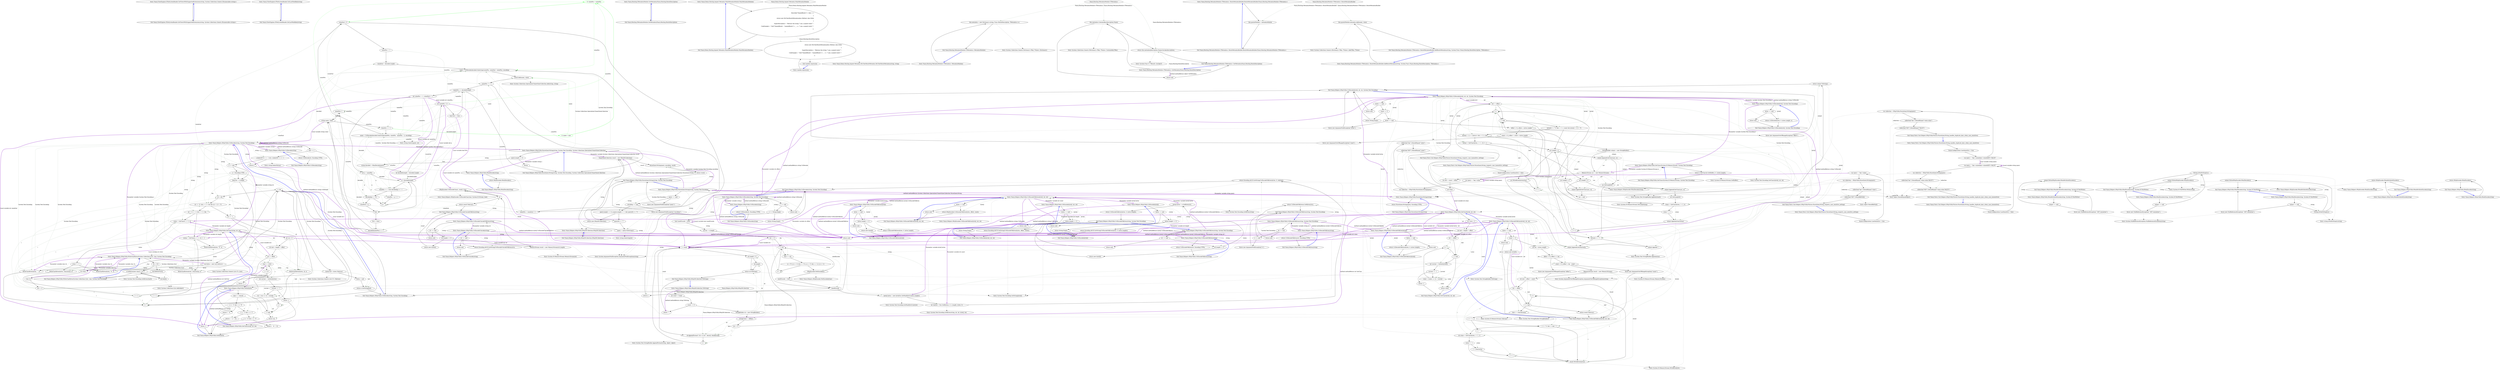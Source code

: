 digraph  {
n0 [cluster="Nancy.ViewEngines.IFileSystemReader.GetViewsWithSupportedExtensions(string, System.Collections.Generic.IEnumerable<string>)", label="Entry Nancy.ViewEngines.IFileSystemReader.GetViewsWithSupportedExtensions(string, System.Collections.Generic.IEnumerable<string>)", span="17-17"];
n1 [cluster="Nancy.ViewEngines.IFileSystemReader.GetViewsWithSupportedExtensions(string, System.Collections.Generic.IEnumerable<string>)", label="Exit Nancy.ViewEngines.IFileSystemReader.GetViewsWithSupportedExtensions(string, System.Collections.Generic.IEnumerable<string>)", span="17-17"];
n2 [cluster="Nancy.ViewEngines.IFileSystemReader.GetLastModified(string)", label="Entry Nancy.ViewEngines.IFileSystemReader.GetLastModified(string)", span="24-24"];
n3 [cluster="Nancy.ViewEngines.IFileSystemReader.GetLastModified(string)", label="Exit Nancy.ViewEngines.IFileSystemReader.GetLastModified(string)", span="24-24"];
d364 [cluster="Nancy.Helpers.HttpUtility.ParseQueryString(string, System.Text.Encoding, System.Collections.Specialized.NameValueCollection)", color=green, community=0, label="0: valuePos = namePos", span="739-739"];
d346 [cluster="Nancy.Helpers.HttpUtility.ParseQueryString(string, System.Text.Encoding, System.Collections.Specialized.NameValueCollection)", label="int namePos = 0", span="710-710"];
d360 [cluster="Nancy.Helpers.HttpUtility.ParseQueryString(string, System.Text.Encoding, System.Collections.Specialized.NameValueCollection)", label="namePos++", span="732-732"];
d363 [cluster="Nancy.Helpers.HttpUtility.ParseQueryString(string, System.Text.Encoding, System.Collections.Specialized.NameValueCollection)", color=green, community=0, label="0: name = null", span="738-738"];
d366 [cluster="Nancy.Helpers.HttpUtility.ParseQueryString(string, System.Text.Encoding, System.Collections.Specialized.NameValueCollection)", label="valueEnd < 0", span="745-745"];
d370 [cluster="Nancy.Helpers.HttpUtility.ParseQueryString(string, System.Text.Encoding, System.Collections.Specialized.NameValueCollection)", label="value = UrlDecode(decoded.Substring(valuePos, valueEnd - valuePos), encoding)", span="754-754"];
d362 [cluster="Nancy.Helpers.HttpUtility.ParseQueryString(string, System.Text.Encoding, System.Collections.Specialized.NameValueCollection)", label="valuePos == -1", span="736-736"];
d371 [cluster="Nancy.Helpers.HttpUtility.ParseQueryString(string, System.Text.Encoding, System.Collections.Specialized.NameValueCollection)", label="result.Add(name, value)", span="756-756"];
d345 [cluster="Nancy.Helpers.HttpUtility.ParseQueryString(string, System.Text.Encoding, System.Collections.Specialized.NameValueCollection)", label="int decodedLength = decoded.Length", span="709-709"];
d351 [cluster="Nancy.Helpers.HttpUtility.ParseQueryString(string, System.Text.Encoding, System.Collections.Specialized.NameValueCollection)", label="q < decodedLength", span="715-715"];
d349 [cluster="Nancy.Helpers.HttpUtility.ParseQueryString(string, System.Text.Encoding, System.Collections.Specialized.NameValueCollection)", label="int valuePos = -1, valueEnd = -1", span="714-714"];
d347 [cluster="Nancy.Helpers.HttpUtility.ParseQueryString(string, System.Text.Encoding, System.Collections.Specialized.NameValueCollection)", label="bool first = true", span="711-711"];
d348 [cluster="Nancy.Helpers.HttpUtility.ParseQueryString(string, System.Text.Encoding, System.Collections.Specialized.NameValueCollection)", label="namePos <= decodedLength", span="712-712"];
d350 [cluster="Nancy.Helpers.HttpUtility.ParseQueryString(string, System.Text.Encoding, System.Collections.Specialized.NameValueCollection)", label="int q = namePos", span="715-715"];
d359 [cluster="Nancy.Helpers.HttpUtility.ParseQueryString(string, System.Text.Encoding, System.Collections.Specialized.NameValueCollection)", label="decoded[namePos] == '?'", span="731-731"];
d365 [cluster="Nancy.Helpers.HttpUtility.ParseQueryString(string, System.Text.Encoding, System.Collections.Specialized.NameValueCollection)", label="name = UrlDecode(decoded.Substring(namePos, valuePos - namePos - 1), encoding)", span="743-743"];
d9 [cluster="Nancy.Helpers.HttpUtility.HttpQSCollection.ToString()", label="i < count", span="56-56"];
d361 [cluster="Nancy.Helpers.HttpUtility.ParseQueryString(string, System.Text.Encoding, System.Collections.Specialized.NameValueCollection)", label="string name, value", span="735-735"];
d355 [cluster="Nancy.Helpers.HttpUtility.ParseQueryString(string, System.Text.Encoding, System.Collections.Specialized.NameValueCollection)", label="valueEnd = q", span="723-723"];
d367 [cluster="Nancy.Helpers.HttpUtility.ParseQueryString(string, System.Text.Encoding, System.Collections.Specialized.NameValueCollection)", label="namePos = -1", span="747-747"];
d369 [cluster="Nancy.Helpers.HttpUtility.ParseQueryString(string, System.Text.Encoding, System.Collections.Specialized.NameValueCollection)", label="namePos = valueEnd + 1", span="752-752"];
d341 [cluster="Nancy.Helpers.HttpUtility.ParseQueryString(string, System.Text.Encoding, System.Collections.Specialized.NameValueCollection)", label="Entry Nancy.Helpers.HttpUtility.ParseQueryString(string, System.Text.Encoding, System.Collections.Specialized.NameValueCollection)", span="703-703"];
d344 [cluster="Nancy.Helpers.HttpUtility.ParseQueryString(string, System.Text.Encoding, System.Collections.Specialized.NameValueCollection)", label="string decoded = HtmlDecode(query)", span="708-708"];
d368 [cluster="Nancy.Helpers.HttpUtility.ParseQueryString(string, System.Text.Encoding, System.Collections.Specialized.NameValueCollection)", label="valueEnd = decoded.Length", span="748-748"];
d353 [cluster="Nancy.Helpers.HttpUtility.ParseQueryString(string, System.Text.Encoding, System.Collections.Specialized.NameValueCollection)", label="valuePos = q + 1", span="719-719"];
d374 [cluster="string.Substring(int, int)", label="Entry string.Substring(int, int)", span="0-0"];
d35 [cluster="Nancy.Helpers.HttpUtility.UrlDecode(string, System.Text.Encoding)", label="Entry Nancy.Helpers.HttpUtility.UrlDecode(string, System.Text.Encoding)", span="129-129"];
d372 [cluster="Nancy.Helpers.HttpUtility.ParseQueryString(string, System.Text.Encoding, System.Collections.Specialized.NameValueCollection)", label="namePos == -1", span="757-757"];
d375 [cluster="System.Collections.Specialized.NameValueCollection.Add(string, string)", label="Entry System.Collections.Specialized.NameValueCollection.Add(string, string)", span="0-0"];
d356 [cluster="Nancy.Helpers.HttpUtility.ParseQueryString(string, System.Text.Encoding, System.Collections.Specialized.NameValueCollection)", label="q++", span="715-715"];
d352 [cluster="Nancy.Helpers.HttpUtility.ParseQueryString(string, System.Text.Encoding, System.Collections.Specialized.NameValueCollection)", label="valuePos == -1 && decoded[q] == '='", span="717-717"];
d357 [cluster="Nancy.Helpers.HttpUtility.ParseQueryString(string, System.Text.Encoding, System.Collections.Specialized.NameValueCollection)", label=first, span="728-728"];
d100 [cluster="Nancy.Helpers.HttpUtility.GetInt(byte)", label="return -1;", span="206-206"];
d294 [cluster="Nancy.Helpers.HttpUtility.UrlEncodeUnicodeToBytes(string)", label="HttpEncoder.UrlEncodeChar(c, result, true)", span="495-495"];
d373 [cluster="Nancy.Helpers.HttpUtility.ParseQueryString(string, System.Text.Encoding, System.Collections.Specialized.NameValueCollection)", label="Exit Nancy.Helpers.HttpUtility.ParseQueryString(string, System.Text.Encoding, System.Collections.Specialized.NameValueCollection)", span="703-703"];
d354 [cluster="Nancy.Helpers.HttpUtility.ParseQueryString(string, System.Text.Encoding, System.Collections.Specialized.NameValueCollection)", label="decoded[q] == '&'", span="721-721"];
d358 [cluster="Nancy.Helpers.HttpUtility.ParseQueryString(string, System.Text.Encoding, System.Collections.Specialized.NameValueCollection)", label="first = false", span="730-730"];
d3 [cluster="Nancy.Helpers.HttpUtility.HttpQSCollection.ToString()", label="int count = Count", span="51-51"];
d8 [cluster="Nancy.Helpers.HttpUtility.HttpQSCollection.ToString()", label="int i = 0", span="56-56"];
d11 [cluster="Nancy.Helpers.HttpUtility.HttpQSCollection.ToString()", label="i++", span="56-56"];
d60 [cluster="Nancy.Helpers.HttpUtility.UrlDecode(string, System.Text.Encoding)", label="i < len", span="145-145"];
d91 [cluster="Nancy.Helpers.HttpUtility.UrlDecode(byte[], int, int, System.Text.Encoding)", label="Entry Nancy.Helpers.HttpUtility.UrlDecode(byte[], int, int, System.Text.Encoding)", span="243-243"];
d103 [cluster="Nancy.Helpers.HttpUtility.GetChar(byte[], int, int)", label="int value = 0", span="211-211"];
d114 [cluster="Nancy.Helpers.HttpUtility.GetChar(string, int, int)", label="int val = 0", span="226-226"];
d180 [cluster="Nancy.Helpers.HttpUtility.UrlDecodeToBytes(byte[], int, int)", label="Entry Nancy.Helpers.HttpUtility.UrlDecodeToBytes(byte[], int, int)", span="340-340"];
d228 [cluster="Nancy.Helpers.HttpUtility.UrlEncode(string, System.Text.Encoding)", label="int i = 0", span="393-393"];
d244 [cluster="Nancy.Helpers.HttpUtility.UrlEncodeToBytes(byte[], int, int)", label="Entry Nancy.Helpers.HttpUtility.UrlEncodeToBytes(byte[], int, int)", span="465-465"];
d10 [cluster="Nancy.Helpers.HttpUtility.HttpQSCollection.ToString()", label="sb.AppendFormat(''{0}={1}&'', keys[i], this[keys[i]])", span="58-58"];
d12 [cluster="Nancy.Helpers.HttpUtility.HttpQSCollection.ToString()", label="sb.Length > 0", span="60-60"];
d299 [cluster="Nancy.Helpers.HttpUtility.HtmlDecode(string)", label="Entry Nancy.Helpers.HttpUtility.HtmlDecode(string)", span="505-505"];
d337 [cluster="Nancy.Helpers.HttpUtility.ParseQueryString(string, System.Text.Encoding)", label="ParseQueryString(query, encoding, result)", span="699-699"];
d342 [cluster="Nancy.Helpers.HttpUtility.ParseQueryString(string, System.Text.Encoding, System.Collections.Specialized.NameValueCollection)", label="query.Length == 0", span="705-705"];
d327 [cluster="Nancy.Helpers.HttpUtility.ParseQueryString(string, System.Text.Encoding)", label="Entry Nancy.Helpers.HttpUtility.ParseQueryString(string, System.Text.Encoding)", span="687-687"];
d336 [cluster="Nancy.Helpers.HttpUtility.ParseQueryString(string, System.Text.Encoding)", label="NameValueCollection result = new HttpQSCollection()", span="698-698"];
d32 [cluster="Nancy.Helpers.HttpUtility.UrlDecode(string)", label="Entry Nancy.Helpers.HttpUtility.UrlDecode(string)", span="108-108"];
d33 [cluster="Nancy.Helpers.HttpUtility.UrlDecode(string)", label="return UrlDecode(str, Encoding.UTF8);", span="110-110"];
d41 [cluster="Nancy.Helpers.HttpUtility.WriteCharBytes(System.Collections.IList, char, System.Text.Encoding)", label="Entry Nancy.Helpers.HttpUtility.WriteCharBytes(System.Collections.IList, char, System.Text.Encoding)", span="118-118"];
d83 [cluster="Nancy.Helpers.HttpUtility.GetChar(string, int, int)", label="Entry Nancy.Helpers.HttpUtility.GetChar(string, int, int)", span="224-224"];
d80 [cluster="Nancy.Helpers.HttpUtility.UrlDecode(string, System.Text.Encoding)", label="Exit Nancy.Helpers.HttpUtility.UrlDecode(string, System.Text.Encoding)", span="129-129"];
d49 [cluster="Nancy.Helpers.HttpUtility.UrlDecode(string, System.Text.Encoding)", label="null == s", span="131-131"];
d51 [cluster="Nancy.Helpers.HttpUtility.UrlDecode(string, System.Text.Encoding)", label="s.IndexOf('%') == -1 && s.IndexOf('+') == -1", span="134-134"];
d52 [cluster="Nancy.Helpers.HttpUtility.UrlDecode(string, System.Text.Encoding)", label="return s;", span="135-135"];
d53 [cluster="Nancy.Helpers.HttpUtility.UrlDecode(string, System.Text.Encoding)", label="e == null", span="137-137"];
d55 [cluster="Nancy.Helpers.HttpUtility.UrlDecode(string, System.Text.Encoding)", label="long len = s.Length", span="140-140"];
d61 [cluster="Nancy.Helpers.HttpUtility.UrlDecode(string, System.Text.Encoding)", label="ch = s[i]", span="147-147"];
d62 [cluster="Nancy.Helpers.HttpUtility.UrlDecode(string, System.Text.Encoding)", label="ch == '%' && i + 2 < len && s[i + 1] != '%'", span="148-148"];
d63 [cluster="Nancy.Helpers.HttpUtility.UrlDecode(string, System.Text.Encoding)", label="s[i + 1] == 'u' && i + 5 < len", span="150-150"];
d64 [cluster="Nancy.Helpers.HttpUtility.UrlDecode(string, System.Text.Encoding)", label="xchar = GetChar(s, i + 2, 4)", span="153-153"];
d66 [cluster="Nancy.Helpers.HttpUtility.UrlDecode(string, System.Text.Encoding)", label="WriteCharBytes(bytes, (char)xchar, e)", span="156-156"];
d68 [cluster="Nancy.Helpers.HttpUtility.UrlDecode(string, System.Text.Encoding)", label="WriteCharBytes(bytes, '%', e)", span="160-160"];
d69 [cluster="Nancy.Helpers.HttpUtility.UrlDecode(string, System.Text.Encoding)", label="(xchar = GetChar(s, i + 1, 2)) != -1", span="162-162"];
d70 [cluster="Nancy.Helpers.HttpUtility.UrlDecode(string, System.Text.Encoding)", label="WriteCharBytes(bytes, (char)xchar, e)", span="164-164"];
d72 [cluster="Nancy.Helpers.HttpUtility.UrlDecode(string, System.Text.Encoding)", label="WriteCharBytes(bytes, '%', e)", span="169-169"];
d74 [cluster="Nancy.Helpers.HttpUtility.UrlDecode(string, System.Text.Encoding)", label="WriteCharBytes(bytes, ' ', e)", span="175-175"];
d75 [cluster="Nancy.Helpers.HttpUtility.UrlDecode(string, System.Text.Encoding)", label="WriteCharBytes(bytes, ch, e)", span="177-177"];
d79 [cluster="Nancy.Helpers.HttpUtility.UrlDecode(string, System.Text.Encoding)", label="return e.GetString(buf);", span="182-182"];
d50 [cluster="Nancy.Helpers.HttpUtility.UrlDecode(string, System.Text.Encoding)", label="return null;", span="132-132"];
d92 [cluster="Nancy.Helpers.HttpUtility.GetInt(byte)", label="Entry Nancy.Helpers.HttpUtility.GetInt(byte)", span="194-194"];
d98 [cluster="Nancy.Helpers.HttpUtility.GetInt(byte)", label="c >= 'A' && c <= 'F'", span="203-203"];
d102 [cluster="Nancy.Helpers.HttpUtility.GetChar(byte[], int, int)", label="Entry Nancy.Helpers.HttpUtility.GetChar(byte[], int, int)", span="209-209"];
d101 [cluster="Nancy.Helpers.HttpUtility.GetInt(byte)", label="Exit Nancy.Helpers.HttpUtility.GetInt(byte)", span="194-194"];
d292 [cluster="Nancy.Helpers.HttpUtility.UrlEncodeUnicodeToBytes(string)", label="MemoryStream result = new MemoryStream(str.Length)", span="492-492"];
d293 [cluster="Nancy.Helpers.HttpUtility.UrlEncodeUnicodeToBytes(string)", label=str, span="493-493"];
d298 [cluster="Nancy.Helpers.HttpEncoder.UrlEncodeChar(char, System.IO.Stream, bool)", label="Entry Nancy.Helpers.HttpEncoder.UrlEncodeChar(char, System.IO.Stream, bool)", span="573-573"];
d343 [cluster="Nancy.Helpers.HttpUtility.ParseQueryString(string, System.Text.Encoding, System.Collections.Specialized.NameValueCollection)", label="return;", span="706-706"];
d376 [label="Nancy.Helpers.HttpUtility.HttpQSCollection", span=""];
d2 [cluster="Nancy.Helpers.HttpUtility.HttpQSCollection.ToString()", label="Entry Nancy.Helpers.HttpUtility.HttpQSCollection.ToString()", span="49-49"];
d4 [cluster="Nancy.Helpers.HttpUtility.HttpQSCollection.ToString()", label="count == 0", span="52-52"];
d7 [cluster="Nancy.Helpers.HttpUtility.HttpQSCollection.ToString()", label="string[] keys = AllKeys", span="55-55"];
d59 [cluster="Nancy.Helpers.HttpUtility.UrlDecode(string, System.Text.Encoding)", label="int i = 0", span="145-145"];
d67 [cluster="Nancy.Helpers.HttpUtility.UrlDecode(string, System.Text.Encoding)", label="i += 5", span="157-157"];
d71 [cluster="Nancy.Helpers.HttpUtility.UrlDecode(string, System.Text.Encoding)", label="i += 2", span="165-165"];
d76 [cluster="Nancy.Helpers.HttpUtility.UrlDecode(string, System.Text.Encoding)", label="i++", span="145-145"];
d77 [cluster="Nancy.Helpers.HttpUtility.UrlDecode(string, System.Text.Encoding)", label="byte[] buf = bytes.ToArray()", span="180-180"];
d36 [cluster="Nancy.Helpers.HttpUtility.GetChars(System.IO.MemoryStream, System.Text.Encoding)", label="Entry Nancy.Helpers.HttpUtility.GetChars(System.IO.MemoryStream, System.Text.Encoding)", span="113-113"];
d86 [cluster="Nancy.Helpers.HttpUtility.UrlDecode(byte[], System.Text.Encoding)", label="Entry Nancy.Helpers.HttpUtility.UrlDecode(byte[], System.Text.Encoding)", span="186-186"];
d89 [cluster="Nancy.Helpers.HttpUtility.UrlDecode(byte[], System.Text.Encoding)", label="return UrlDecode(bytes, 0, bytes.Length, e);", span="191-191"];
d142 [cluster="Nancy.Helpers.HttpUtility.UrlDecode(byte[], int, int, System.Text.Encoding)", label="int i = offset", span="264-264"];
d167 [cluster="Nancy.Helpers.HttpUtility.UrlDecode(byte[], int, int, System.Text.Encoding)", label="Exit Nancy.Helpers.HttpUtility.UrlDecode(byte[], int, int, System.Text.Encoding)", span="243-243"];
d128 [cluster="Nancy.Helpers.HttpUtility.UrlDecode(byte[], int, int, System.Text.Encoding)", label="bytes == null", span="245-245"];
d130 [cluster="Nancy.Helpers.HttpUtility.UrlDecode(byte[], int, int, System.Text.Encoding)", label="count == 0", span="247-247"];
d132 [cluster="Nancy.Helpers.HttpUtility.UrlDecode(byte[], int, int, System.Text.Encoding)", label="bytes == null", span="250-250"];
d134 [cluster="Nancy.Helpers.HttpUtility.UrlDecode(byte[], int, int, System.Text.Encoding)", label="offset < 0 || offset > bytes.Length", span="253-253"];
d136 [cluster="Nancy.Helpers.HttpUtility.UrlDecode(byte[], int, int, System.Text.Encoding)", label="count < 0 || offset + count > bytes.Length", span="256-256"];
d140 [cluster="Nancy.Helpers.HttpUtility.UrlDecode(byte[], int, int, System.Text.Encoding)", label="int end = count + offset", span="262-262"];
d144 [cluster="Nancy.Helpers.HttpUtility.UrlDecode(byte[], int, int, System.Text.Encoding)", label="bytes[i] == '%' && i + 2 < count && bytes[i + 1] != '%'", span="266-266"];
d145 [cluster="Nancy.Helpers.HttpUtility.UrlDecode(byte[], int, int, System.Text.Encoding)", label="bytes[i + 1] == (byte)'u' && i + 5 < end", span="268-268"];
d147 [cluster="Nancy.Helpers.HttpUtility.UrlDecode(byte[], int, int, System.Text.Encoding)", label="output.Append(GetChars(acc, e))", span="272-272"];
d149 [cluster="Nancy.Helpers.HttpUtility.UrlDecode(byte[], int, int, System.Text.Encoding)", label="xchar = GetChar(bytes, i + 2, 4)", span="275-275"];
d153 [cluster="Nancy.Helpers.HttpUtility.UrlDecode(byte[], int, int, System.Text.Encoding)", label="(xchar = GetChar(bytes, i + 1, 2)) != -1", span="283-283"];
d157 [cluster="Nancy.Helpers.HttpUtility.UrlDecode(byte[], int, int, System.Text.Encoding)", label="output.Append(GetChars(acc, e))", span="293-293"];
d159 [cluster="Nancy.Helpers.HttpUtility.UrlDecode(byte[], int, int, System.Text.Encoding)", label="bytes[i] == '+'", span="297-297"];
d161 [cluster="Nancy.Helpers.HttpUtility.UrlDecode(byte[], int, int, System.Text.Encoding)", label="output.Append((char)bytes[i])", span="303-303"];
d164 [cluster="Nancy.Helpers.HttpUtility.UrlDecode(byte[], int, int, System.Text.Encoding)", label="output.Append(GetChars(acc, e))", span="309-309"];
d104 [cluster="Nancy.Helpers.HttpUtility.GetChar(byte[], int, int)", label="int end = length + offset", span="212-212"];
d110 [cluster="Nancy.Helpers.HttpUtility.GetChar(byte[], int, int)", label="value = (value << 4) + current", span="218-218"];
d112 [cluster="Nancy.Helpers.HttpUtility.GetChar(byte[], int, int)", label="return value;", span="221-221"];
d115 [cluster="Nancy.Helpers.HttpUtility.GetChar(string, int, int)", label="int end = length + offset", span="227-227"];
d124 [cluster="Nancy.Helpers.HttpUtility.GetChar(string, int, int)", label="val = (val << 4) + current", span="237-237"];
d126 [cluster="Nancy.Helpers.HttpUtility.GetChar(string, int, int)", label="return val;", span="240-240"];
d175 [cluster="Nancy.Helpers.HttpUtility.UrlDecodeToBytes(byte[])", label="Entry Nancy.Helpers.HttpUtility.UrlDecodeToBytes(byte[])", span="316-316"];
d178 [cluster="Nancy.Helpers.HttpUtility.UrlDecodeToBytes(byte[])", label="return UrlDecodeToBytes(bytes, 0, bytes.Length);", span="321-321"];
d203 [cluster="Nancy.Helpers.HttpUtility.UrlDecodeToBytes(byte[], int, int)", label="int i = offset", span="356-356"];
d216 [cluster="Nancy.Helpers.HttpUtility.UrlDecodeToBytes(byte[], int, int)", label="Exit Nancy.Helpers.HttpUtility.UrlDecodeToBytes(byte[], int, int)", span="340-340"];
d192 [cluster="Nancy.Helpers.HttpUtility.UrlDecodeToBytes(byte[], int, int)", label="bytes == null", span="342-342"];
d194 [cluster="Nancy.Helpers.HttpUtility.UrlDecodeToBytes(byte[], int, int)", label="count == 0", span="344-344"];
d196 [cluster="Nancy.Helpers.HttpUtility.UrlDecodeToBytes(byte[], int, int)", label="int len = bytes.Length", span="347-347"];
d197 [cluster="Nancy.Helpers.HttpUtility.UrlDecodeToBytes(byte[], int, int)", label="offset < 0 || offset >= len", span="348-348"];
d199 [cluster="Nancy.Helpers.HttpUtility.UrlDecodeToBytes(byte[], int, int)", label="count < 0 || offset > len - count", span="351-351"];
d202 [cluster="Nancy.Helpers.HttpUtility.UrlDecodeToBytes(byte[], int, int)", label="int end = offset + count", span="355-355"];
d205 [cluster="Nancy.Helpers.HttpUtility.UrlDecodeToBytes(byte[], int, int)", label="char c = (char)bytes[i]", span="358-358"];
d209 [cluster="Nancy.Helpers.HttpUtility.UrlDecodeToBytes(byte[], int, int)", label="int xchar = GetChar(bytes, i + 1, 2)", span="365-365"];
d227 [cluster="Nancy.Helpers.HttpUtility.UrlEncode(string, System.Text.Encoding)", label="int len = s.Length", span="392-392"];
d229 [cluster="Nancy.Helpers.HttpUtility.UrlEncode(string, System.Text.Encoding)", label="i < len", span="393-393"];
d230 [cluster="Nancy.Helpers.HttpUtility.UrlEncode(string, System.Text.Encoding)", label="char c = s[i]", span="395-395"];
d234 [cluster="Nancy.Helpers.HttpUtility.UrlEncode(string, System.Text.Encoding)", label="i++", span="393-393"];
d239 [cluster="Nancy.Helpers.HttpUtility.UrlEncode(string, System.Text.Encoding)", label="return Encoding.ASCII.GetString(UrlEncodeToBytes(bytes, 0, realLen));", span="412-412"];
d250 [cluster="Nancy.Helpers.HttpUtility.UrlEncode(byte[])", label="return Encoding.ASCII.GetString(UrlEncodeToBytes(bytes, 0, bytes.Length));", span="423-423"];
d257 [cluster="Nancy.Helpers.HttpUtility.UrlEncode(byte[], int, int)", label="return Encoding.ASCII.GetString(UrlEncodeToBytes(bytes, offset, count));", span="434-434"];
d262 [cluster="Nancy.Helpers.HttpUtility.UrlEncodeToBytes(string, System.Text.Encoding)", label="Entry Nancy.Helpers.HttpUtility.UrlEncodeToBytes(string, System.Text.Encoding)", span="442-442"];
d268 [cluster="Nancy.Helpers.HttpUtility.UrlEncodeToBytes(string, System.Text.Encoding)", label="return UrlEncodeToBytes(bytes, 0, bytes.Length);", span="451-451"];
d270 [cluster="Nancy.Helpers.HttpUtility.UrlEncodeToBytes(byte[])", label="Entry Nancy.Helpers.HttpUtility.UrlEncodeToBytes(byte[])", span="454-454"];
d275 [cluster="Nancy.Helpers.HttpUtility.UrlEncodeToBytes(byte[])", label="return UrlEncodeToBytes(bytes, 0, bytes.Length);", span="462-462"];
d280 [cluster="Nancy.Helpers.HttpUtility.UrlEncodeToBytes(byte[], int, int)", label="Exit Nancy.Helpers.HttpUtility.UrlEncodeToBytes(byte[], int, int)", span="465-465"];
d277 [cluster="Nancy.Helpers.HttpUtility.UrlEncodeToBytes(byte[], int, int)", label="bytes == null", span="467-467"];
d279 [cluster="Nancy.Helpers.HttpUtility.UrlEncodeToBytes(byte[], int, int)", label="return HttpEncoder.UrlEncodeToBytes(bytes, offset, count);", span="472-472"];
d237 [cluster="Nancy.Helpers.HttpUtility.UrlEncode(string, System.Text.Encoding)", label="byte[] bytes = new byte[Enc.GetMaxByteCount(s.Length)]", span="410-410"];
d245 [cluster="Nancy.Helpers.HttpUtility.UrlEncode(byte[])", label="Entry Nancy.Helpers.HttpUtility.UrlEncode(byte[])", span="415-415"];
d252 [cluster="Nancy.Helpers.HttpUtility.UrlEncode(byte[], int, int)", label="Entry Nancy.Helpers.HttpUtility.UrlEncode(byte[], int, int)", span="426-426"];
d267 [cluster="Nancy.Helpers.HttpUtility.UrlEncodeToBytes(string, System.Text.Encoding)", label="byte[] bytes = e.GetBytes(str)", span="450-450"];
d238 [cluster="Nancy.Helpers.HttpUtility.UrlEncode(string, System.Text.Encoding)", label="int realLen = Enc.GetBytes(s, 0, s.Length, bytes, 0)", span="411-411"];
d6 [cluster="Nancy.Helpers.HttpUtility.HttpQSCollection.ToString()", label="StringBuilder sb = new StringBuilder()", span="54-54"];
d17 [cluster="System.Text.StringBuilder.AppendFormat(string, object, object)", label="Entry System.Text.StringBuilder.AppendFormat(string, object, object)", span="0-0"];
d13 [cluster="Nancy.Helpers.HttpUtility.HttpQSCollection.ToString()", label="sb.Length--", span="61-61"];
d14 [cluster="Nancy.Helpers.HttpUtility.HttpQSCollection.ToString()", label="return sb.ToString();", span="62-62"];
d301 [cluster="Nancy.Helpers.HttpUtility.HtmlDecode(string)", label="Exit Nancy.Helpers.HttpUtility.HtmlDecode(string)", span="505-505"];
d300 [cluster="Nancy.Helpers.HttpUtility.HtmlDecode(string)", label="return HttpEncoder.HtmlDecode(s);", span="516-516"];
d335 [cluster="Nancy.Helpers.HttpUtility.ParseQueryString(string, System.Text.Encoding)", label="query = query.Substring(1)", span="696-696"];
d338 [cluster="Nancy.Helpers.HttpUtility.ParseQueryString(string, System.Text.Encoding)", label="return result;", span="700-700"];
d324 [cluster="Nancy.Helpers.HttpUtility.ParseQueryString(string)", label="Entry Nancy.Helpers.HttpUtility.ParseQueryString(string)", span="682-682"];
d325 [cluster="Nancy.Helpers.HttpUtility.ParseQueryString(string)", label="return ParseQueryString(query, Encoding.UTF8);", span="684-684"];
d339 [cluster="Nancy.Helpers.HttpUtility.ParseQueryString(string, System.Text.Encoding)", label="Exit Nancy.Helpers.HttpUtility.ParseQueryString(string, System.Text.Encoding)", span="687-687"];
d328 [cluster="Nancy.Helpers.HttpUtility.ParseQueryString(string, System.Text.Encoding)", label="query == null", span="689-689"];
d330 [cluster="Nancy.Helpers.HttpUtility.ParseQueryString(string, System.Text.Encoding)", label="encoding == null", span="691-691"];
d332 [cluster="Nancy.Helpers.HttpUtility.ParseQueryString(string, System.Text.Encoding)", label="query.Length == 0 || (query.Length == 1 && query[0] == '?')", span="693-693"];
d334 [cluster="Nancy.Helpers.HttpUtility.ParseQueryString(string, System.Text.Encoding)", label="query[0] == '?'", span="695-695"];
d0 [cluster="Nancy.Helpers.HttpUtility.HttpQSCollection.HttpQSCollection()", label="Entry Nancy.Helpers.HttpUtility.HttpQSCollection.HttpQSCollection()", span="44-44"];
d34 [cluster="Nancy.Helpers.HttpUtility.UrlDecode(string)", label="Exit Nancy.Helpers.HttpUtility.UrlDecode(string)", span="108-108"];
d46 [cluster="Nancy.Helpers.HttpUtility.WriteCharBytes(System.Collections.IList, char, System.Text.Encoding)", label="Exit Nancy.Helpers.HttpUtility.WriteCharBytes(System.Collections.IList, char, System.Text.Encoding)", span="118-118"];
d42 [cluster="Nancy.Helpers.HttpUtility.WriteCharBytes(System.Collections.IList, char, System.Text.Encoding)", label="ch > 255", span="120-120"];
d43 [cluster="Nancy.Helpers.HttpUtility.WriteCharBytes(System.Collections.IList, char, System.Text.Encoding)", label="e.GetBytes(new char[] { ch })", span="122-122"];
d44 [cluster="Nancy.Helpers.HttpUtility.WriteCharBytes(System.Collections.IList, char, System.Text.Encoding)", label="buf.Add(b)", span="123-123"];
d45 [cluster="Nancy.Helpers.HttpUtility.WriteCharBytes(System.Collections.IList, char, System.Text.Encoding)", label="buf.Add((byte)ch)", span="126-126"];
d56 [cluster="Nancy.Helpers.HttpUtility.UrlDecode(string, System.Text.Encoding)", label="var bytes = new List<byte>()", span="141-141"];
d57 [cluster="Nancy.Helpers.HttpUtility.UrlDecode(string, System.Text.Encoding)", label="int xchar", span="142-142"];
d58 [cluster="Nancy.Helpers.HttpUtility.UrlDecode(string, System.Text.Encoding)", label="char ch", span="143-143"];
d116 [cluster="Nancy.Helpers.HttpUtility.GetChar(string, int, int)", label="int i = offset", span="228-228"];
d127 [cluster="Nancy.Helpers.HttpUtility.GetChar(string, int, int)", label="Exit Nancy.Helpers.HttpUtility.GetChar(string, int, int)", span="224-224"];
d118 [cluster="Nancy.Helpers.HttpUtility.GetChar(string, int, int)", label="char c = str[i]", span="230-230"];
d81 [cluster="string.IndexOf(char)", label="Entry string.IndexOf(char)", span="0-0"];
d54 [cluster="Nancy.Helpers.HttpUtility.UrlDecode(string, System.Text.Encoding)", label="e = Encoding.UTF8", span="138-138"];
d73 [cluster="Nancy.Helpers.HttpUtility.UrlDecode(string, System.Text.Encoding)", label="ch == '+'", span="174-174"];
d65 [cluster="Nancy.Helpers.HttpUtility.UrlDecode(string, System.Text.Encoding)", label="xchar != -1", span="154-154"];
d78 [cluster="Nancy.Helpers.HttpUtility.UrlDecode(string, System.Text.Encoding)", label="bytes = null", span="181-181"];
d85 [cluster="System.Text.Encoding.GetString(byte[])", label="Entry System.Text.Encoding.GetString(byte[])", span="0-0"];
d184 [cluster="Nancy.Helpers.HttpUtility.UrlDecodeToBytes(string, System.Text.Encoding)", label="Entry Nancy.Helpers.HttpUtility.UrlDecodeToBytes(string, System.Text.Encoding)", span="329-329"];
d221 [cluster="Nancy.Helpers.HttpUtility.UrlEncode(string, System.Text.Encoding)", label="Entry Nancy.Helpers.HttpUtility.UrlEncode(string, System.Text.Encoding)", span="383-383"];
d282 [cluster="Nancy.Helpers.HttpUtility.UrlEncodeUnicode(string)", label="Entry Nancy.Helpers.HttpUtility.UrlEncodeUnicode(string)", span="476-476"];
d287 [cluster="Nancy.Helpers.HttpUtility.UrlEncodeUnicodeToBytes(string)", label="Entry Nancy.Helpers.HttpUtility.UrlEncodeUnicodeToBytes(string)", span="484-484"];
d107 [cluster="Nancy.Helpers.HttpUtility.GetChar(byte[], int, int)", label="int current = GetInt(bytes[i])", span="215-215"];
d121 [cluster="Nancy.Helpers.HttpUtility.GetChar(string, int, int)", label="int current = GetInt((byte)c)", span="234-234"];
d93 [cluster="Nancy.Helpers.HttpUtility.GetInt(byte)", label="char c = (char)b", span="196-196"];
d96 [cluster="Nancy.Helpers.HttpUtility.GetInt(byte)", label="c >= 'a' && c <= 'f'", span="200-200"];
d99 [cluster="Nancy.Helpers.HttpUtility.GetInt(byte)", label="return c - 'A' + 10;", span="204-204"];
d105 [cluster="Nancy.Helpers.HttpUtility.GetChar(byte[], int, int)", label="int i = offset", span="213-213"];
d113 [cluster="Nancy.Helpers.HttpUtility.GetChar(byte[], int, int)", label="Exit Nancy.Helpers.HttpUtility.GetChar(byte[], int, int)", span="209-209"];
d141 [cluster="Nancy.Helpers.HttpUtility.UrlDecode(byte[], int, int, System.Text.Encoding)", label="int xchar", span="263-263"];
d95 [cluster="Nancy.Helpers.HttpUtility.GetInt(byte)", label="return c - '0';", span="198-198"];
d97 [cluster="Nancy.Helpers.HttpUtility.GetInt(byte)", label="return c - 'a' + 10;", span="201-201"];
d290 [cluster="Nancy.Helpers.HttpUtility.UrlEncodeUnicodeToBytes(string)", label="str.Length == 0", span="489-489"];
d297 [cluster="System.IO.MemoryStream.MemoryStream(int)", label="Entry System.IO.MemoryStream.MemoryStream(int)", span="0-0"];
d295 [cluster="Nancy.Helpers.HttpUtility.UrlEncodeUnicodeToBytes(string)", label="return result.ToArray();", span="497-497"];
d15 [cluster="Nancy.Helpers.HttpUtility.HttpQSCollection.ToString()", label="Exit Nancy.Helpers.HttpUtility.HttpQSCollection.ToString()", span="49-49"];
d5 [cluster="Nancy.Helpers.HttpUtility.HttpQSCollection.ToString()", label="return '''';", span="53-53"];
d84 [cluster="System.Collections.Generic.List<T>.ToArray()", label="Entry System.Collections.Generic.List<T>.ToArray()", span="0-0"];
d38 [cluster="Nancy.Helpers.HttpUtility.GetChars(System.IO.MemoryStream, System.Text.Encoding)", label="Exit Nancy.Helpers.HttpUtility.GetChars(System.IO.MemoryStream, System.Text.Encoding)", span="113-113"];
d37 [cluster="Nancy.Helpers.HttpUtility.GetChars(System.IO.MemoryStream, System.Text.Encoding)", label="return e.GetChars(b.GetBuffer(), 0, (int)b.Length);", span="115-115"];
d139 [cluster="Nancy.Helpers.HttpUtility.UrlDecode(byte[], int, int, System.Text.Encoding)", label="MemoryStream acc = new MemoryStream()", span="260-260"];
d90 [cluster="Nancy.Helpers.HttpUtility.UrlDecode(byte[], System.Text.Encoding)", label="Exit Nancy.Helpers.HttpUtility.UrlDecode(byte[], System.Text.Encoding)", span="186-186"];
d87 [cluster="Nancy.Helpers.HttpUtility.UrlDecode(byte[], System.Text.Encoding)", label="bytes == null", span="188-188"];
d143 [cluster="Nancy.Helpers.HttpUtility.UrlDecode(byte[], int, int, System.Text.Encoding)", label="i < end", span="264-264"];
d152 [cluster="Nancy.Helpers.HttpUtility.UrlDecode(byte[], int, int, System.Text.Encoding)", label="i += 5", span="279-279"];
d155 [cluster="Nancy.Helpers.HttpUtility.UrlDecode(byte[], int, int, System.Text.Encoding)", label="i += 2", span="286-286"];
d162 [cluster="Nancy.Helpers.HttpUtility.UrlDecode(byte[], int, int, System.Text.Encoding)", label="i++", span="264-264"];
d129 [cluster="Nancy.Helpers.HttpUtility.UrlDecode(byte[], int, int, System.Text.Encoding)", label="return null;", span="246-246"];
d131 [cluster="Nancy.Helpers.HttpUtility.UrlDecode(byte[], int, int, System.Text.Encoding)", label="return String.Empty;", span="248-248"];
d133 [cluster="Nancy.Helpers.HttpUtility.UrlDecode(byte[], int, int, System.Text.Encoding)", label="throw new ArgumentNullException(''bytes'');", span="251-251"];
d135 [cluster="Nancy.Helpers.HttpUtility.UrlDecode(byte[], int, int, System.Text.Encoding)", label="throw new ArgumentOutOfRangeException(''offset'');", span="254-254"];
d137 [cluster="Nancy.Helpers.HttpUtility.UrlDecode(byte[], int, int, System.Text.Encoding)", label="throw new ArgumentOutOfRangeException(''count'');", span="257-257"];
d166 [cluster="Nancy.Helpers.HttpUtility.UrlDecode(byte[], int, int, System.Text.Encoding)", label="return output.ToString();", span="313-313"];
d138 [cluster="Nancy.Helpers.HttpUtility.UrlDecode(byte[], int, int, System.Text.Encoding)", label="StringBuilder output = new StringBuilder()", span="259-259"];
d156 [cluster="Nancy.Helpers.HttpUtility.UrlDecode(byte[], int, int, System.Text.Encoding)", label="acc.Length > 0", span="291-291"];
d146 [cluster="Nancy.Helpers.HttpUtility.UrlDecode(byte[], int, int, System.Text.Encoding)", label="acc.Length > 0", span="270-270"];
d148 [cluster="Nancy.Helpers.HttpUtility.UrlDecode(byte[], int, int, System.Text.Encoding)", label="acc.SetLength(0)", span="273-273"];
d171 [cluster="System.Text.StringBuilder.Append(char[])", label="Entry System.Text.StringBuilder.Append(char[])", span="0-0"];
d150 [cluster="Nancy.Helpers.HttpUtility.UrlDecode(byte[], int, int, System.Text.Encoding)", label="xchar != -1", span="276-276"];
d151 [cluster="Nancy.Helpers.HttpUtility.UrlDecode(byte[], int, int, System.Text.Encoding)", label="output.Append((char)xchar)", span="278-278"];
d154 [cluster="Nancy.Helpers.HttpUtility.UrlDecode(byte[], int, int, System.Text.Encoding)", label="acc.WriteByte((byte)xchar)", span="285-285"];
d158 [cluster="Nancy.Helpers.HttpUtility.UrlDecode(byte[], int, int, System.Text.Encoding)", label="acc.SetLength(0)", span="294-294"];
d160 [cluster="Nancy.Helpers.HttpUtility.UrlDecode(byte[], int, int, System.Text.Encoding)", label="output.Append(' ')", span="299-299"];
d173 [cluster="System.Text.StringBuilder.Append(char)", label="Entry System.Text.StringBuilder.Append(char)", span="0-0"];
d163 [cluster="Nancy.Helpers.HttpUtility.UrlDecode(byte[], int, int, System.Text.Encoding)", label="acc.Length > 0", span="307-307"];
d165 [cluster="Nancy.Helpers.HttpUtility.UrlDecode(byte[], int, int, System.Text.Encoding)", label="acc = null", span="312-312"];
d106 [cluster="Nancy.Helpers.HttpUtility.GetChar(byte[], int, int)", label="i < end", span="213-213"];
d108 [cluster="Nancy.Helpers.HttpUtility.GetChar(byte[], int, int)", label="current == -1", span="216-216"];
d111 [cluster="Nancy.Helpers.HttpUtility.GetChar(byte[], int, int)", label="i++", span="213-213"];
d117 [cluster="Nancy.Helpers.HttpUtility.GetChar(string, int, int)", label="i < end", span="228-228"];
d122 [cluster="Nancy.Helpers.HttpUtility.GetChar(string, int, int)", label="current == -1", span="235-235"];
d125 [cluster="Nancy.Helpers.HttpUtility.GetChar(string, int, int)", label="i++", span="228-228"];
d179 [cluster="Nancy.Helpers.HttpUtility.UrlDecodeToBytes(byte[])", label="Exit Nancy.Helpers.HttpUtility.UrlDecodeToBytes(byte[])", span="316-316"];
d189 [cluster="Nancy.Helpers.HttpUtility.UrlDecodeToBytes(string, System.Text.Encoding)", label="return UrlDecodeToBytes(e.GetBytes(str));", span="337-337"];
d176 [cluster="Nancy.Helpers.HttpUtility.UrlDecodeToBytes(byte[])", label="bytes == null", span="318-318"];
d204 [cluster="Nancy.Helpers.HttpUtility.UrlDecodeToBytes(byte[], int, int)", label="i < end", span="356-356"];
d208 [cluster="Nancy.Helpers.HttpUtility.UrlDecodeToBytes(byte[], int, int)", label="c == '%' && i < end - 2", span="363-363"];
d212 [cluster="Nancy.Helpers.HttpUtility.UrlDecodeToBytes(byte[], int, int)", label="i += 2", span="369-369"];
d214 [cluster="Nancy.Helpers.HttpUtility.UrlDecodeToBytes(byte[], int, int)", label="i++", span="356-356"];
d193 [cluster="Nancy.Helpers.HttpUtility.UrlDecodeToBytes(byte[], int, int)", label="return null;", span="343-343"];
d195 [cluster="Nancy.Helpers.HttpUtility.UrlDecodeToBytes(byte[], int, int)", label="return new byte[0];", span="345-345"];
d198 [cluster="Nancy.Helpers.HttpUtility.UrlDecodeToBytes(byte[], int, int)", label="throw new ArgumentOutOfRangeException(''offset'');", span="349-349"];
d200 [cluster="Nancy.Helpers.HttpUtility.UrlDecodeToBytes(byte[], int, int)", label="throw new ArgumentOutOfRangeException(''count'');", span="352-352"];
d215 [cluster="Nancy.Helpers.HttpUtility.UrlDecodeToBytes(byte[], int, int)", label="return result.ToArray();", span="375-375"];
d201 [cluster="Nancy.Helpers.HttpUtility.UrlDecodeToBytes(byte[], int, int)", label="MemoryStream result = new MemoryStream()", span="354-354"];
d206 [cluster="Nancy.Helpers.HttpUtility.UrlDecodeToBytes(byte[], int, int)", label="c == '+'", span="359-359"];
d213 [cluster="Nancy.Helpers.HttpUtility.UrlDecodeToBytes(byte[], int, int)", label="result.WriteByte((byte)c)", span="372-372"];
d210 [cluster="Nancy.Helpers.HttpUtility.UrlDecodeToBytes(byte[], int, int)", label="xchar != -1", span="366-366"];
d211 [cluster="Nancy.Helpers.HttpUtility.UrlDecodeToBytes(byte[], int, int)", label="c = (char)xchar", span="368-368"];
d226 [cluster="Nancy.Helpers.HttpUtility.UrlEncode(string, System.Text.Encoding)", label="bool needEncode = false", span="391-391"];
d232 [cluster="Nancy.Helpers.HttpUtility.UrlEncode(string, System.Text.Encoding)", label="HttpEncoder.NotEncoded(c)", span="398-398"];
d235 [cluster="Nancy.Helpers.HttpUtility.UrlEncode(string, System.Text.Encoding)", label="!needEncode", span="406-406"];
d231 [cluster="Nancy.Helpers.HttpUtility.UrlEncode(string, System.Text.Encoding)", label="(c < '0') || (c < 'A' && c > '9') || (c > 'Z' && c < 'a') || (c > 'z')", span="396-396"];
d240 [cluster="Nancy.Helpers.HttpUtility.UrlEncode(string, System.Text.Encoding)", label="Exit Nancy.Helpers.HttpUtility.UrlEncode(string, System.Text.Encoding)", span="383-383"];
d248 [cluster="Nancy.Helpers.HttpUtility.UrlEncode(byte[])", label="bytes.Length == 0", span="420-420"];
d251 [cluster="Nancy.Helpers.HttpUtility.UrlEncode(byte[])", label="Exit Nancy.Helpers.HttpUtility.UrlEncode(byte[])", span="415-415"];
d255 [cluster="Nancy.Helpers.HttpUtility.UrlEncode(byte[], int, int)", label="bytes.Length == 0", span="431-431"];
d258 [cluster="Nancy.Helpers.HttpUtility.UrlEncode(byte[], int, int)", label="Exit Nancy.Helpers.HttpUtility.UrlEncode(byte[], int, int)", span="426-426"];
d259 [cluster="Nancy.Helpers.HttpUtility.UrlEncodeToBytes(string)", label="Entry Nancy.Helpers.HttpUtility.UrlEncodeToBytes(string)", span="437-437"];
d260 [cluster="Nancy.Helpers.HttpUtility.UrlEncodeToBytes(string)", label="return UrlEncodeToBytes(str, Encoding.UTF8);", span="439-439"];
d269 [cluster="Nancy.Helpers.HttpUtility.UrlEncodeToBytes(string, System.Text.Encoding)", label="Exit Nancy.Helpers.HttpUtility.UrlEncodeToBytes(string, System.Text.Encoding)", span="442-442"];
d263 [cluster="Nancy.Helpers.HttpUtility.UrlEncodeToBytes(string, System.Text.Encoding)", label="str == null", span="444-444"];
d265 [cluster="Nancy.Helpers.HttpUtility.UrlEncodeToBytes(string, System.Text.Encoding)", label="str.Length == 0", span="447-447"];
d276 [cluster="Nancy.Helpers.HttpUtility.UrlEncodeToBytes(byte[])", label="Exit Nancy.Helpers.HttpUtility.UrlEncodeToBytes(byte[])", span="454-454"];
d271 [cluster="Nancy.Helpers.HttpUtility.UrlEncodeToBytes(byte[])", label="bytes == null", span="456-456"];
d273 [cluster="Nancy.Helpers.HttpUtility.UrlEncodeToBytes(byte[])", label="bytes.Length == 0", span="459-459"];
d278 [cluster="Nancy.Helpers.HttpUtility.UrlEncodeToBytes(byte[], int, int)", label="return null;", span="468-468"];
d281 [cluster="Nancy.Helpers.HttpEncoder.UrlEncodeToBytes(byte[], int, int)", label="Entry Nancy.Helpers.HttpEncoder.UrlEncodeToBytes(byte[], int, int)", span="231-231"];
d242 [cluster="System.Text.Encoding.GetMaxByteCount(int)", label="Entry System.Text.Encoding.GetMaxByteCount(int)", span="0-0"];
d246 [cluster="Nancy.Helpers.HttpUtility.UrlEncode(byte[])", label="bytes == null", span="417-417"];
d253 [cluster="Nancy.Helpers.HttpUtility.UrlEncode(byte[], int, int)", label="bytes == null", span="428-428"];
d191 [cluster="System.Text.Encoding.GetBytes(string)", label="Entry System.Text.Encoding.GetBytes(string)", span="0-0"];
d243 [cluster="System.Text.Encoding.GetBytes(string, int, int, byte[], int)", label="Entry System.Text.Encoding.GetBytes(string, int, int, byte[], int)", span="0-0"];
d16 [cluster="System.Text.StringBuilder.StringBuilder()", label="Entry System.Text.StringBuilder.StringBuilder()", span="0-0"];
d18 [cluster="System.Text.StringBuilder.ToString()", label="Entry System.Text.StringBuilder.ToString()", span="0-0"];
d302 [cluster="Nancy.Helpers.HttpEncoder.HtmlDecode(string)", label="Entry Nancy.Helpers.HttpEncoder.HtmlDecode(string)", span="387-387"];
d340 [cluster="string.Substring(int)", label="Entry string.Substring(int)", span="0-0"];
d326 [cluster="Nancy.Helpers.HttpUtility.ParseQueryString(string)", label="Exit Nancy.Helpers.HttpUtility.ParseQueryString(string)", span="682-682"];
d329 [cluster="Nancy.Helpers.HttpUtility.ParseQueryString(string, System.Text.Encoding)", label="throw new ArgumentNullException(''query'');", span="690-690"];
d331 [cluster="Nancy.Helpers.HttpUtility.ParseQueryString(string, System.Text.Encoding)", label="throw new ArgumentNullException(''encoding'');", span="692-692"];
d333 [cluster="Nancy.Helpers.HttpUtility.ParseQueryString(string, System.Text.Encoding)", label="return new HttpQSCollection();", span="694-694"];
d1 [cluster="Nancy.Helpers.HttpUtility.HttpQSCollection.HttpQSCollection()", label="Exit Nancy.Helpers.HttpUtility.HttpQSCollection.HttpQSCollection()", span="44-44"];
d47 [cluster="System.Text.Encoding.GetBytes(char[])", label="Entry System.Text.Encoding.GetBytes(char[])", span="0-0"];
d48 [cluster="System.Collections.IList.Add(object)", label="Entry System.Collections.IList.Add(object)", span="0-0"];
d82 [cluster="System.Collections.Generic.List<T>.List()", label="Entry System.Collections.Generic.List<T>.List()", span="0-0"];
d120 [cluster="Nancy.Helpers.HttpUtility.GetChar(string, int, int)", label="return -1;", span="232-232"];
d123 [cluster="Nancy.Helpers.HttpUtility.GetChar(string, int, int)", label="return -1;", span="236-236"];
d119 [cluster="Nancy.Helpers.HttpUtility.GetChar(string, int, int)", label="c > 127", span="231-231"];
d285 [cluster="Nancy.Helpers.HttpUtility.UrlEncodeUnicode(string)", label="return Encoding.ASCII.GetString(UrlEncodeUnicodeToBytes(str));", span="481-481"];
d181 [cluster="Nancy.Helpers.HttpUtility.UrlDecodeToBytes(string)", label="Entry Nancy.Helpers.HttpUtility.UrlDecodeToBytes(string)", span="324-324"];
d182 [cluster="Nancy.Helpers.HttpUtility.UrlDecodeToBytes(string)", label="return UrlDecodeToBytes(str, Encoding.UTF8);", span="326-326"];
d190 [cluster="Nancy.Helpers.HttpUtility.UrlDecodeToBytes(string, System.Text.Encoding)", label="Exit Nancy.Helpers.HttpUtility.UrlDecodeToBytes(string, System.Text.Encoding)", span="329-329"];
d185 [cluster="Nancy.Helpers.HttpUtility.UrlDecodeToBytes(string, System.Text.Encoding)", label="str == null", span="331-331"];
d187 [cluster="Nancy.Helpers.HttpUtility.UrlDecodeToBytes(string, System.Text.Encoding)", label="e == null", span="334-334"];
d218 [cluster="Nancy.Helpers.HttpUtility.UrlEncode(string)", label="Entry Nancy.Helpers.HttpUtility.UrlEncode(string)", span="378-378"];
d219 [cluster="Nancy.Helpers.HttpUtility.UrlEncode(string)", label="return UrlEncode(str, Encoding.UTF8);", span="380-380"];
d222 [cluster="Nancy.Helpers.HttpUtility.UrlEncode(string, System.Text.Encoding)", label="s == null", span="385-385"];
d224 [cluster="Nancy.Helpers.HttpUtility.UrlEncode(string, System.Text.Encoding)", label="s == String.Empty", span="388-388"];
d236 [cluster="Nancy.Helpers.HttpUtility.UrlEncode(string, System.Text.Encoding)", label="return s;", span="407-407"];
d286 [cluster="Nancy.Helpers.HttpUtility.UrlEncodeUnicode(string)", label="Exit Nancy.Helpers.HttpUtility.UrlEncodeUnicode(string)", span="476-476"];
d283 [cluster="Nancy.Helpers.HttpUtility.UrlEncodeUnicode(string)", label="str == null", span="478-478"];
d296 [cluster="Nancy.Helpers.HttpUtility.UrlEncodeUnicodeToBytes(string)", label="Exit Nancy.Helpers.HttpUtility.UrlEncodeUnicodeToBytes(string)", span="484-484"];
d288 [cluster="Nancy.Helpers.HttpUtility.UrlEncodeUnicodeToBytes(string)", label="str == null", span="486-486"];
d94 [cluster="Nancy.Helpers.HttpUtility.GetInt(byte)", label="c >= '0' && c <= '9'", span="197-197"];
d109 [cluster="Nancy.Helpers.HttpUtility.GetChar(byte[], int, int)", label="return -1;", span="217-217"];
d291 [cluster="Nancy.Helpers.HttpUtility.UrlEncodeUnicodeToBytes(string)", label="return new byte[0];", span="490-490"];
d217 [cluster="System.IO.MemoryStream.ToArray()", label="Entry System.IO.MemoryStream.ToArray()", span="0-0"];
d39 [cluster="System.IO.MemoryStream.GetBuffer()", label="Entry System.IO.MemoryStream.GetBuffer()", span="0-0"];
d40 [cluster="System.Text.Encoding.GetChars(byte[], int, int)", label="Entry System.Text.Encoding.GetChars(byte[], int, int)", span="0-0"];
d170 [cluster="System.IO.MemoryStream.MemoryStream()", label="Entry System.IO.MemoryStream.MemoryStream()", span="0-0"];
d88 [cluster="Nancy.Helpers.HttpUtility.UrlDecode(byte[], System.Text.Encoding)", label="return null;", span="189-189"];
d168 [cluster="System.ArgumentNullException.ArgumentNullException(string)", label="Entry System.ArgumentNullException.ArgumentNullException(string)", span="0-0"];
d169 [cluster="System.ArgumentOutOfRangeException.ArgumentOutOfRangeException(string)", label="Entry System.ArgumentOutOfRangeException.ArgumentOutOfRangeException(string)", span="0-0"];
d172 [cluster="System.IO.MemoryStream.SetLength(long)", label="Entry System.IO.MemoryStream.SetLength(long)", span="0-0"];
d174 [cluster="System.IO.MemoryStream.WriteByte(byte)", label="Entry System.IO.MemoryStream.WriteByte(byte)", span="0-0"];
d177 [cluster="Nancy.Helpers.HttpUtility.UrlDecodeToBytes(byte[])", label="return null;", span="319-319"];
d207 [cluster="Nancy.Helpers.HttpUtility.UrlDecodeToBytes(byte[], int, int)", label="c = ' '", span="361-361"];
d233 [cluster="Nancy.Helpers.HttpUtility.UrlEncode(string, System.Text.Encoding)", label="needEncode = true", span="401-401"];
d241 [cluster="Nancy.Helpers.HttpEncoder.NotEncoded(char)", label="Entry Nancy.Helpers.HttpEncoder.NotEncoded(char)", span="564-564"];
d223 [cluster="Nancy.Helpers.HttpUtility.UrlEncode(string, System.Text.Encoding)", label="return null;", span="386-386"];
d225 [cluster="Nancy.Helpers.HttpUtility.UrlEncode(string, System.Text.Encoding)", label="return String.Empty;", span="389-389"];
d249 [cluster="Nancy.Helpers.HttpUtility.UrlEncode(byte[])", label="return String.Empty;", span="421-421"];
d247 [cluster="Nancy.Helpers.HttpUtility.UrlEncode(byte[])", label="return null;", span="418-418"];
d256 [cluster="Nancy.Helpers.HttpUtility.UrlEncode(byte[], int, int)", label="return String.Empty;", span="432-432"];
d254 [cluster="Nancy.Helpers.HttpUtility.UrlEncode(byte[], int, int)", label="return null;", span="429-429"];
d261 [cluster="Nancy.Helpers.HttpUtility.UrlEncodeToBytes(string)", label="Exit Nancy.Helpers.HttpUtility.UrlEncodeToBytes(string)", span="437-437"];
d264 [cluster="Nancy.Helpers.HttpUtility.UrlEncodeToBytes(string, System.Text.Encoding)", label="return null;", span="445-445"];
d266 [cluster="Nancy.Helpers.HttpUtility.UrlEncodeToBytes(string, System.Text.Encoding)", label="return new byte[0];", span="448-448"];
d272 [cluster="Nancy.Helpers.HttpUtility.UrlEncodeToBytes(byte[])", label="return null;", span="457-457"];
d274 [cluster="Nancy.Helpers.HttpUtility.UrlEncodeToBytes(byte[])", label="return new byte[0];", span="460-460"];
d307 [cluster="Nancy.Helpers.HttpUtility.HtmlDecode(string, System.IO.TextWriter)", label="output.Write(HttpEncoder.HtmlDecode(s))", span="541-541"];
d183 [cluster="Nancy.Helpers.HttpUtility.UrlDecodeToBytes(string)", label="Exit Nancy.Helpers.HttpUtility.UrlDecodeToBytes(string)", span="324-324"];
d186 [cluster="Nancy.Helpers.HttpUtility.UrlDecodeToBytes(string, System.Text.Encoding)", label="return null;", span="332-332"];
d188 [cluster="Nancy.Helpers.HttpUtility.UrlDecodeToBytes(string, System.Text.Encoding)", label="throw new ArgumentNullException(''e'');", span="335-335"];
d220 [cluster="Nancy.Helpers.HttpUtility.UrlEncode(string)", label="Exit Nancy.Helpers.HttpUtility.UrlEncode(string)", span="378-378"];
d284 [cluster="Nancy.Helpers.HttpUtility.UrlEncodeUnicode(string)", label="return null;", span="479-479"];
d289 [cluster="Nancy.Helpers.HttpUtility.UrlEncodeUnicodeToBytes(string)", label="return null;", span="487-487"];
d303 [cluster="Nancy.Helpers.HttpUtility.HtmlDecode(string, System.IO.TextWriter)", label="Entry Nancy.Helpers.HttpUtility.HtmlDecode(string, System.IO.TextWriter)", span="525-525"];
d306 [cluster="Nancy.Helpers.HttpUtility.HtmlDecode(string, System.IO.TextWriter)", label="!String.IsNullOrEmpty(s)", span="536-536"];
d308 [cluster="Nancy.Helpers.HttpUtility.HtmlDecode(string, System.IO.TextWriter)", label="Exit Nancy.Helpers.HttpUtility.HtmlDecode(string, System.IO.TextWriter)", span="525-525"];
d28 [cluster="System.IO.TextWriter.Write(string)", label="Entry System.IO.TextWriter.Write(string)", span="0-0"];
d304 [cluster="Nancy.Helpers.HttpUtility.HtmlDecode(string, System.IO.TextWriter)", label="output == null", span="527-527"];
d309 [cluster="string.IsNullOrEmpty(string)", label="Entry string.IsNullOrEmpty(string)", span="0-0"];
d305 [cluster="Nancy.Helpers.HttpUtility.HtmlDecode(string, System.IO.TextWriter)", label="throw new NullReferenceException(''.NET emulation'');", span="532-532"];
d24 [cluster="Nancy.Helpers.HttpUtility.HtmlAttributeEncode(string, System.IO.TextWriter)", label="output.Write(HttpEncoder.HtmlAttributeEncode(s))", span="89-89"];
d318 [cluster="Nancy.Helpers.HttpUtility.HtmlEncode(string, System.IO.TextWriter)", label="output.Write(HttpEncoder.HtmlEncode(s))", span="582-582"];
d317 [cluster="Nancy.Helpers.HttpUtility.HtmlEncode(string, System.IO.TextWriter)", label="!String.IsNullOrEmpty(s)", span="577-577"];
d26 [cluster="System.NullReferenceException.NullReferenceException(string)", label="Entry System.NullReferenceException.NullReferenceException(string)", span="0-0"];
d21 [cluster="Nancy.Helpers.HttpUtility.HtmlAttributeEncode(string, System.IO.TextWriter)", label="Entry Nancy.Helpers.HttpUtility.HtmlAttributeEncode(string, System.IO.TextWriter)", span="76-76"];
d22 [cluster="Nancy.Helpers.HttpUtility.HtmlAttributeEncode(string, System.IO.TextWriter)", label="output == null", span="78-78"];
d25 [cluster="Nancy.Helpers.HttpUtility.HtmlAttributeEncode(string, System.IO.TextWriter)", label="Exit Nancy.Helpers.HttpUtility.HtmlAttributeEncode(string, System.IO.TextWriter)", span="76-76"];
d27 [cluster="Nancy.Helpers.HttpEncoder.HtmlAttributeEncode(string)", label="Entry Nancy.Helpers.HttpEncoder.HtmlAttributeEncode(string)", span="330-330"];
d314 [cluster="Nancy.Helpers.HttpUtility.HtmlEncode(string, System.IO.TextWriter)", label="Entry Nancy.Helpers.HttpUtility.HtmlEncode(string, System.IO.TextWriter)", span="566-566"];
d319 [cluster="Nancy.Helpers.HttpUtility.HtmlEncode(string, System.IO.TextWriter)", label="Exit Nancy.Helpers.HttpUtility.HtmlEncode(string, System.IO.TextWriter)", span="566-566"];
d313 [cluster="Nancy.Helpers.HttpEncoder.HtmlEncode(string)", label="Entry Nancy.Helpers.HttpEncoder.HtmlEncode(string)", span="254-254"];
d315 [cluster="Nancy.Helpers.HttpUtility.HtmlEncode(string, System.IO.TextWriter)", label="output == null", span="568-568"];
d23 [cluster="Nancy.Helpers.HttpUtility.HtmlAttributeEncode(string, System.IO.TextWriter)", label="throw new NullReferenceException(''.NET emulation'');", span="83-83"];
d316 [cluster="Nancy.Helpers.HttpUtility.HtmlEncode(string, System.IO.TextWriter)", label="throw new NullReferenceException(''.NET emulation'');", span="573-573"];
d30 [cluster="Nancy.Helpers.HttpUtility.HtmlAttributeEncode(string)", label="return HttpEncoder.HtmlAttributeEncode(s);", span="104-104"];
d311 [cluster="Nancy.Helpers.HttpUtility.HtmlEncode(string)", label="return HttpEncoder.HtmlEncode(s);", span="557-557"];
d29 [cluster="Nancy.Helpers.HttpUtility.HtmlAttributeEncode(string)", label="Entry Nancy.Helpers.HttpUtility.HtmlAttributeEncode(string)", span="93-93"];
d31 [cluster="Nancy.Helpers.HttpUtility.HtmlAttributeEncode(string)", label="Exit Nancy.Helpers.HttpUtility.HtmlAttributeEncode(string)", span="93-93"];
d310 [cluster="Nancy.Helpers.HttpUtility.HtmlEncode(string)", label="Entry Nancy.Helpers.HttpUtility.HtmlEncode(string)", span="546-546"];
d312 [cluster="Nancy.Helpers.HttpUtility.HtmlEncode(string)", label="Exit Nancy.Helpers.HttpUtility.HtmlEncode(string)", span="546-546"];
m0_24 [cluster="Nancy.Tests.Unit.Helpers.HttpUtilityFixture.ParseQueryString_handles_duplicate_keys_when_case_sensitive()", file="HttpUtilityFixture.cs", label="Entry Nancy.Tests.Unit.Helpers.HttpUtilityFixture.ParseQueryString_handles_duplicate_keys_when_case_sensitive()", span="53-53"];
m0_25 [cluster="Nancy.Tests.Unit.Helpers.HttpUtilityFixture.ParseQueryString_handles_duplicate_keys_when_case_sensitive()", file="HttpUtilityFixture.cs", label="StaticConfiguration.CaseSensitive = true", span="56-56"];
m0_26 [cluster="Nancy.Tests.Unit.Helpers.HttpUtilityFixture.ParseQueryString_handles_duplicate_keys_when_case_sensitive()", file="HttpUtilityFixture.cs", label="var query = ''key=value&key=value&KEY=VALUE''", span="57-57"];
m0_27 [cluster="Nancy.Tests.Unit.Helpers.HttpUtilityFixture.ParseQueryString_handles_duplicate_keys_when_case_sensitive()", file="HttpUtilityFixture.cs", label="var collection = HttpUtility.ParseQueryString(query)", span="60-60"];
m0_28 [cluster="Nancy.Tests.Unit.Helpers.HttpUtilityFixture.ParseQueryString_handles_duplicate_keys_when_case_sensitive()", file="HttpUtilityFixture.cs", label="collection[''key''].ShouldEqual(''value,value'')", span="63-63"];
m0_29 [cluster="Nancy.Tests.Unit.Helpers.HttpUtilityFixture.ParseQueryString_handles_duplicate_keys_when_case_sensitive()", file="HttpUtilityFixture.cs", label="collection[''KEY''].ShouldEqual(''VALUE'')", span="64-64"];
m0_30 [cluster="Nancy.Tests.Unit.Helpers.HttpUtilityFixture.ParseQueryString_handles_duplicate_keys_when_case_sensitive()", file="HttpUtilityFixture.cs", label="Exit Nancy.Tests.Unit.Helpers.HttpUtilityFixture.ParseQueryString_handles_duplicate_keys_when_case_sensitive()", span="53-53"];
m0_8 [cluster="object.ShouldEqual(object)", file="HttpUtilityFixture.cs", label="Entry object.ShouldEqual(object)", span="105-105"];
m0_16 [cluster="object.ShouldBeNull()", file="HttpUtilityFixture.cs", label="Entry object.ShouldBeNull()", span="145-145"];
m0_0 [cluster="Nancy.Tests.Unit.Helpers.HttpUtilityFixture.ParseQueryString_respects_case_insensitive_setting()", file="HttpUtilityFixture.cs", label="Entry Nancy.Tests.Unit.Helpers.HttpUtilityFixture.ParseQueryString_respects_case_insensitive_setting()", span="8-8"];
m0_1 [cluster="Nancy.Tests.Unit.Helpers.HttpUtilityFixture.ParseQueryString_respects_case_insensitive_setting()", file="HttpUtilityFixture.cs", label="StaticConfiguration.CaseSensitive = false", span="11-11"];
m0_2 [cluster="Nancy.Tests.Unit.Helpers.HttpUtilityFixture.ParseQueryString_respects_case_insensitive_setting()", file="HttpUtilityFixture.cs", label="var query = ''key=value''", span="12-12"];
m0_3 [cluster="Nancy.Tests.Unit.Helpers.HttpUtilityFixture.ParseQueryString_respects_case_insensitive_setting()", file="HttpUtilityFixture.cs", label="var collection = HttpUtility.ParseQueryString(query)", span="15-15"];
m0_4 [cluster="Nancy.Tests.Unit.Helpers.HttpUtilityFixture.ParseQueryString_respects_case_insensitive_setting()", file="HttpUtilityFixture.cs", label="collection[''key''].ShouldEqual(''value'')", span="18-18"];
m0_5 [cluster="Nancy.Tests.Unit.Helpers.HttpUtilityFixture.ParseQueryString_respects_case_insensitive_setting()", file="HttpUtilityFixture.cs", label="collection[''KEY''].ShouldEqual(''value'')", span="19-19"];
m0_6 [cluster="Nancy.Tests.Unit.Helpers.HttpUtilityFixture.ParseQueryString_respects_case_insensitive_setting()", file="HttpUtilityFixture.cs", label="Exit Nancy.Tests.Unit.Helpers.HttpUtilityFixture.ParseQueryString_respects_case_insensitive_setting()", span="8-8"];
m0_9 [cluster="Nancy.Tests.Unit.Helpers.HttpUtilityFixture.ParseQueryString_respects_case_sensitive_setting()", file="HttpUtilityFixture.cs", label="Entry Nancy.Tests.Unit.Helpers.HttpUtilityFixture.ParseQueryString_respects_case_sensitive_setting()", span="23-23"];
m0_10 [cluster="Nancy.Tests.Unit.Helpers.HttpUtilityFixture.ParseQueryString_respects_case_sensitive_setting()", file="HttpUtilityFixture.cs", label="StaticConfiguration.CaseSensitive = true", span="26-26"];
m0_11 [cluster="Nancy.Tests.Unit.Helpers.HttpUtilityFixture.ParseQueryString_respects_case_sensitive_setting()", file="HttpUtilityFixture.cs", label="var query = ''key=value''", span="27-27"];
m0_12 [cluster="Nancy.Tests.Unit.Helpers.HttpUtilityFixture.ParseQueryString_respects_case_sensitive_setting()", file="HttpUtilityFixture.cs", label="var collection = HttpUtility.ParseQueryString(query)", span="30-30"];
m0_13 [cluster="Nancy.Tests.Unit.Helpers.HttpUtilityFixture.ParseQueryString_respects_case_sensitive_setting()", file="HttpUtilityFixture.cs", label="collection[''key''].ShouldEqual(''value'')", span="33-33"];
m0_14 [cluster="Nancy.Tests.Unit.Helpers.HttpUtilityFixture.ParseQueryString_respects_case_sensitive_setting()", file="HttpUtilityFixture.cs", label="collection[''KEY''].ShouldBeNull()", span="34-34"];
m0_15 [cluster="Nancy.Tests.Unit.Helpers.HttpUtilityFixture.ParseQueryString_respects_case_sensitive_setting()", file="HttpUtilityFixture.cs", label="Exit Nancy.Tests.Unit.Helpers.HttpUtilityFixture.ParseQueryString_respects_case_sensitive_setting()", span="23-23"];
m0_17 [cluster="Nancy.Tests.Unit.Helpers.HttpUtilityFixture.ParseQueryString_handles_duplicate_keys_when_case_insensitive()", file="HttpUtilityFixture.cs", label="Entry Nancy.Tests.Unit.Helpers.HttpUtilityFixture.ParseQueryString_handles_duplicate_keys_when_case_insensitive()", span="38-38"];
m0_18 [cluster="Nancy.Tests.Unit.Helpers.HttpUtilityFixture.ParseQueryString_handles_duplicate_keys_when_case_insensitive()", file="HttpUtilityFixture.cs", label="StaticConfiguration.CaseSensitive = false", span="41-41"];
m0_19 [cluster="Nancy.Tests.Unit.Helpers.HttpUtilityFixture.ParseQueryString_handles_duplicate_keys_when_case_insensitive()", file="HttpUtilityFixture.cs", label="var query = ''key=value&key=value&KEY=VALUE''", span="42-42"];
m0_20 [cluster="Nancy.Tests.Unit.Helpers.HttpUtilityFixture.ParseQueryString_handles_duplicate_keys_when_case_insensitive()", file="HttpUtilityFixture.cs", label="var collection = HttpUtility.ParseQueryString(query)", span="45-45"];
m0_21 [cluster="Nancy.Tests.Unit.Helpers.HttpUtilityFixture.ParseQueryString_handles_duplicate_keys_when_case_insensitive()", file="HttpUtilityFixture.cs", label="collection[''key''].ShouldEqual(''value,value,VALUE'')", span="48-48"];
m0_22 [cluster="Nancy.Tests.Unit.Helpers.HttpUtilityFixture.ParseQueryString_handles_duplicate_keys_when_case_insensitive()", file="HttpUtilityFixture.cs", label="collection[''KEY''].ShouldEqual(''value,value,VALUE'')", span="49-49"];
m0_23 [cluster="Nancy.Tests.Unit.Helpers.HttpUtilityFixture.ParseQueryString_handles_duplicate_keys_when_case_insensitive()", file="HttpUtilityFixture.cs", label="Exit Nancy.Tests.Unit.Helpers.HttpUtilityFixture.ParseQueryString_handles_duplicate_keys_when_case_insensitive()", span="38-38"];
m1_0 [cluster="Nancy.Routing.IMetadataModule.GetMetadata(Nancy.Routing.RouteDescription)", file="IMetadataModule.cs", label="Entry Nancy.Routing.IMetadataModule.GetMetadata(Nancy.Routing.RouteDescription)", span="19-19"];
m1_1 [cluster="Nancy.Routing.IMetadataModule.GetMetadata(Nancy.Routing.RouteDescription)", file="IMetadataModule.cs", label="Exit Nancy.Routing.IMetadataModule.GetMetadata(Nancy.Routing.RouteDescription)", span="19-19"];
m2_0 [cluster="Nancy.Demo.Hosting.Aspnet.Metadata.MainMetadataModule.MainMetadataModule()", file="MainMetadataModule.cs", label="Entry Nancy.Demo.Hosting.Aspnet.Metadata.MainMetadataModule.MainMetadataModule()", span="6-6"];
m2_1 [cluster="Nancy.Demo.Hosting.Aspnet.Metadata.MainMetadataModule.MainMetadataModule()", file="MainMetadataModule.cs", label="Describe[''NamedRoute''] = desc =>\r\n                {\r\n                    return new MyUberRouteMetadata(desc.Method, desc.Path)\r\n                        {\r\n                            SuperDescription = ''Returns the string \''I am a named route!\'''',\r\n                            CodeSample = ''Get[\''NamedRoute\'', \''/namedRoute\''] = _ => \''I am a named route!\'';''\r\n                        };\r\n                }", span="8-15"];
m2_2 [cluster="Nancy.Demo.Hosting.Aspnet.Metadata.MainMetadataModule.MainMetadataModule()", file="MainMetadataModule.cs", label="Exit Nancy.Demo.Hosting.Aspnet.Metadata.MainMetadataModule.MainMetadataModule()", span="6-6"];
m2_3 [cluster="lambda expression", file="MainMetadataModule.cs", label="Entry lambda expression", span="8-15"];
m2_4 [cluster="lambda expression", file="MainMetadataModule.cs", label="return new MyUberRouteMetadata(desc.Method, desc.Path)\r\n                        {\r\n                            SuperDescription = ''Returns the string \''I am a named route!\'''',\r\n                            CodeSample = ''Get[\''NamedRoute\'', \''/namedRoute\''] = _ => \''I am a named route!\'';''\r\n                        };", span="10-14"];
m2_5 [cluster="lambda expression", file="MainMetadataModule.cs", label="Exit lambda expression", span="8-15"];
m2_6 [cluster="Nancy.Demo.Hosting.Aspnet.Metadata.MyUberRouteMetadata.MyUberRouteMetadata(string, string)", file="MainMetadataModule.cs", label="Entry Nancy.Demo.Hosting.Aspnet.Metadata.MyUberRouteMetadata.MyUberRouteMetadata(string, string)", span="4-4"];
m2_7 [file="MainMetadataModule.cs", label="Nancy.Demo.Hosting.Aspnet.Metadata.MainMetadataModule", span=""];
m3_3 [cluster="System.Collections.Generic.Dictionary<TKey, TValue>.Dictionary()", file="MetadataModule.cs", label="Entry System.Collections.Generic.Dictionary<TKey, TValue>.Dictionary()", span="0-0"];
m3_11 [cluster="Nancy.Routing.MetadataModule<TMetadata>.RouteMetadataBuilder.RouteMetadataBuilder(Nancy.Routing.MetadataModule<TMetadata>)", file="MetadataModule.cs", label="Entry Nancy.Routing.MetadataModule<TMetadata>.RouteMetadataBuilder.RouteMetadataBuilder(Nancy.Routing.MetadataModule<TMetadata>)", span="63-63"];
m3_12 [cluster="Nancy.Routing.MetadataModule<TMetadata>.RouteMetadataBuilder.RouteMetadataBuilder(Nancy.Routing.MetadataModule<TMetadata>)", file="MetadataModule.cs", label="this.parentModule = metadataModule", span="65-65"];
m3_13 [cluster="Nancy.Routing.MetadataModule<TMetadata>.RouteMetadataBuilder.RouteMetadataBuilder(Nancy.Routing.MetadataModule<TMetadata>)", file="MetadataModule.cs", label="Exit Nancy.Routing.MetadataModule<TMetadata>.RouteMetadataBuilder.RouteMetadataBuilder(Nancy.Routing.MetadataModule<TMetadata>)", span="63-63"];
m3_10 [cluster="System.Func<T, TResult>.Invoke(T)", file="MetadataModule.cs", label="Entry System.Func<T, TResult>.Invoke(T)", span="0-0"];
m3_0 [cluster="Nancy.Routing.MetadataModule<TMetadata>.MetadataModule()", file="MetadataModule.cs", label="Entry Nancy.Routing.MetadataModule<TMetadata>.MetadataModule()", span="12-12"];
m3_1 [cluster="Nancy.Routing.MetadataModule<TMetadata>.MetadataModule()", file="MetadataModule.cs", label="this.metadata = new Dictionary<string, Func<RouteDescription, TMetadata>>()", span="14-14"];
m3_2 [cluster="Nancy.Routing.MetadataModule<TMetadata>.MetadataModule()", file="MetadataModule.cs", label="Exit Nancy.Routing.MetadataModule<TMetadata>.MetadataModule()", span="12-12"];
m3_14 [cluster="Nancy.Routing.MetadataModule<TMetadata>.RouteMetadataBuilder.AddRouteMetadata(string, System.Func<Nancy.Routing.RouteDescription, TMetadata>)", file="MetadataModule.cs", label="Entry Nancy.Routing.MetadataModule<TMetadata>.RouteMetadataBuilder.AddRouteMetadata(string, System.Func<Nancy.Routing.RouteDescription, TMetadata>)", span="77-77"];
m3_15 [cluster="Nancy.Routing.MetadataModule<TMetadata>.RouteMetadataBuilder.AddRouteMetadata(string, System.Func<Nancy.Routing.RouteDescription, TMetadata>)", file="MetadataModule.cs", label="this.parentModule.metadata.Add(name, value)", span="79-79"];
m3_16 [cluster="Nancy.Routing.MetadataModule<TMetadata>.RouteMetadataBuilder.AddRouteMetadata(string, System.Func<Nancy.Routing.RouteDescription, TMetadata>)", file="MetadataModule.cs", label="Exit Nancy.Routing.MetadataModule<TMetadata>.RouteMetadataBuilder.AddRouteMetadata(string, System.Func<Nancy.Routing.RouteDescription, TMetadata>)", span="77-77"];
m3_9 [cluster="System.Collections.Generic.IDictionary<TKey, TValue>.ContainsKey(TKey)", file="MetadataModule.cs", label="Entry System.Collections.Generic.IDictionary<TKey, TValue>.ContainsKey(TKey)", span="0-0"];
m3_17 [cluster="System.Collections.Generic.IDictionary<TKey, TValue>.Add(TKey, TValue)", file="MetadataModule.cs", label="Entry System.Collections.Generic.IDictionary<TKey, TValue>.Add(TKey, TValue)", span="0-0"];
m3_4 [cluster="Nancy.Routing.MetadataModule<TMetadata>.GetMetadata(Nancy.Routing.RouteDescription)", file="MetadataModule.cs", label="Entry Nancy.Routing.MetadataModule<TMetadata>.GetMetadata(Nancy.Routing.RouteDescription)", span="42-42"];
m3_5 [cluster="Nancy.Routing.MetadataModule<TMetadata>.GetMetadata(Nancy.Routing.RouteDescription)", file="MetadataModule.cs", label="this.metadata.ContainsKey(description.Name)", span="44-44"];
m3_6 [cluster="Nancy.Routing.MetadataModule<TMetadata>.GetMetadata(Nancy.Routing.RouteDescription)", file="MetadataModule.cs", label="return this.metadata[description.Name].Invoke(description);", span="46-46"];
m3_7 [cluster="Nancy.Routing.MetadataModule<TMetadata>.GetMetadata(Nancy.Routing.RouteDescription)", file="MetadataModule.cs", label="return null;", span="49-49"];
m3_8 [cluster="Nancy.Routing.MetadataModule<TMetadata>.GetMetadata(Nancy.Routing.RouteDescription)", file="MetadataModule.cs", label="Exit Nancy.Routing.MetadataModule<TMetadata>.GetMetadata(Nancy.Routing.RouteDescription)", span="42-42"];
m3_18 [file="MetadataModule.cs", label="Nancy.Routing.MetadataModule<TMetadata>", span=""];
m3_19 [file="MetadataModule.cs", label="Nancy.Routing.MetadataModule<TMetadata>.RouteMetadataBuilder", span=""];
n0 -> n1  [key=0, style=solid];
n1 -> n0  [color=blue, key=0, style=bold];
n2 -> n3  [key=0, style=solid];
n3 -> n2  [color=blue, key=0, style=bold];
d364 -> d366  [color=green, key=0, style=solid];
d364 -> d370  [color=green, key=1, label=valuePos, style=dashed];
d346 -> d364  [color=green, key=1, label=namePos, style=dashed];
d346 -> d347  [key=0, style=solid];
d346 -> d348  [color=darkseagreen4, key=1, label=namePos, style=dashed];
d346 -> d350  [color=darkseagreen4, key=1, label=namePos, style=dashed];
d346 -> d359  [color=darkseagreen4, key=1, label=namePos, style=dashed];
d346 -> d360  [color=darkseagreen4, key=1, label=namePos, style=dashed];
d346 -> d365  [color=darkseagreen4, key=1, label=namePos, style=dashed];
d346 -> d9  [color=darkorchid, key=3, label="Local variable int namePos", style=bold];
d360 -> d364  [color=green, key=1, label=namePos, style=dashed];
d360 -> d360  [color=darkseagreen4, key=1, label=namePos, style=dashed];
d360 -> d361  [key=0, style=solid];
d360 -> d365  [color=darkseagreen4, key=1, label=namePos, style=dashed];
d363 -> d364  [color=green, key=0, style=solid];
d363 -> d371  [color=green, key=1, label=name, style=dashed];
d366 -> d367  [key=0, style=solid];
d366 -> d369  [key=0, style=solid];
d370 -> d371  [key=0, style=solid];
d370 -> d374  [key=2, style=dotted];
d370 -> d35  [key=2, style=dotted];
d362 -> d363  [color=green, key=0, style=solid];
d362 -> d365  [key=0, style=solid];
d371 -> d372  [key=0, style=solid];
d371 -> d375  [key=2, style=dotted];
d345 -> d346  [key=0, style=solid];
d345 -> d348  [color=darkseagreen4, key=1, label=decodedLength, style=dashed];
d345 -> d351  [color=darkseagreen4, key=1, label=decodedLength, style=dashed];
d351 -> d346  [color=darkorchid, key=3, label="Local variable int q", style=bold];
d351 -> d352  [key=0, style=solid];
d351 -> d357  [key=0, style=solid];
d349 -> d346  [color=darkorchid, key=3, label="Local variable int valuePos", style=bold];
d349 -> d366  [color=darkseagreen4, key=1, label=valueEnd, style=dashed];
d349 -> d370  [color=darkseagreen4, key=1, label=valuePos, style=dashed];
d349 -> d362  [color=darkseagreen4, key=1, label=valuePos, style=dashed];
d349 -> d351  [color=darkorchid, key=3, label="Local variable int valueEnd", style=bold];
d349 -> d350  [key=0, style=solid];
d349 -> d352  [color=darkseagreen4, key=1, label=valuePos, style=dashed];
d349 -> d365  [color=darkseagreen4, key=1, label=valuePos, style=dashed];
d349 -> d369  [color=darkseagreen4, key=1, label=valueEnd, style=dashed];
d349 -> d100  [color=darkorchid, key=3, label="Local variable int valueEnd", style=bold];
d347 -> d348  [key=0, style=solid];
d347 -> d357  [color=darkseagreen4, key=1, label=first, style=dashed];
d347 -> d294  [color=darkorchid, key=3, label="Local variable bool first", style=bold];
d348 -> d349  [key=0, style=solid];
d348 -> d373  [key=0, style=solid];
d350 -> d351  [key=0, style=solid];
d350 -> d352  [color=darkseagreen4, key=1, label=q, style=dashed];
d350 -> d353  [color=darkseagreen4, key=1, label=q, style=dashed];
d350 -> d354  [color=darkseagreen4, key=1, label=q, style=dashed];
d350 -> d355  [color=darkseagreen4, key=1, label=q, style=dashed];
d350 -> d356  [color=darkseagreen4, key=1, label=q, style=dashed];
d359 -> d360  [key=0, style=solid];
d359 -> d361  [key=0, style=solid];
d365 -> d366  [key=0, style=solid];
d365 -> d371  [color=darkseagreen4, key=1, label=name, style=dashed];
d365 -> d374  [key=2, style=dotted];
d365 -> d35  [key=2, style=dotted];
d9 -> d9  [color=darkorchid, key=3, label="Local variable int i", style=bold];
d9 -> d10  [key=0, style=solid];
d9 -> d12  [key=0, style=solid];
d361 -> d362  [key=0, style=solid];
d361 -> d35  [color=darkorchid, key=3, label="Local variable string value", style=bold];
d355 -> d366  [color=darkseagreen4, key=1, label=valueEnd, style=dashed];
d355 -> d370  [color=darkseagreen4, key=1, label=valueEnd, style=dashed];
d355 -> d357  [key=0, style=solid];
d355 -> d369  [color=darkseagreen4, key=1, label=valueEnd, style=dashed];
d367 -> d368  [key=0, style=solid];
d367 -> d372  [color=darkseagreen4, key=1, label=namePos, style=dashed];
d369 -> d370  [key=0, style=solid];
d369 -> d372  [color=darkseagreen4, key=1, label=namePos, style=dashed];
d341 -> d370  [color=darkseagreen4, key=1, label="System.Text.Encoding", style=dashed];
d341 -> d371  [color=darkseagreen4, key=1, label="System.Collections.Specialized.NameValueCollection", style=dashed];
d341 -> d365  [color=darkseagreen4, key=1, label="System.Text.Encoding", style=dashed];
d341 -> d342  [key=0, style=solid];
d341 -> d344  [color=darkseagreen4, key=1, label=string, style=dashed];
d341 -> d327  [color=darkorchid, key=3, label="Parameter variable System.Text.Encoding encoding", style=bold];
d341 -> d336  [color=darkorchid, key=3, label="Parameter variable System.Collections.Specialized.NameValueCollection result", style=bold];
d344 -> d370  [color=darkseagreen4, key=1, label=decoded, style=dashed];
d344 -> d345  [key=0, style=solid];
d344 -> d359  [color=darkseagreen4, key=1, label=decoded, style=dashed];
d344 -> d365  [color=darkseagreen4, key=1, label=decoded, style=dashed];
d344 -> d299  [key=2, style=dotted];
d344 -> d352  [color=darkseagreen4, key=1, label=decoded, style=dashed];
d344 -> d354  [color=darkseagreen4, key=1, label=decoded, style=dashed];
d344 -> d368  [color=darkseagreen4, key=1, label=decoded, style=dashed];
d368 -> d370  [key=0, style=solid];
d353 -> d370  [color=darkseagreen4, key=1, label=valuePos, style=dashed];
d353 -> d362  [color=darkseagreen4, key=1, label=valuePos, style=dashed];
d353 -> d365  [color=darkseagreen4, key=1, label=valuePos, style=dashed];
d353 -> d356  [key=0, style=solid];
d35 -> d341  [color=darkorchid, key=3, label="Parameter variable System.Text.Encoding e", style=bold];
d35 -> d35  [color=darkorchid, key=3, label="method methodReturn string UrlDecode", style=bold];
d35 -> d49  [key=0, style=solid];
d35 -> d51  [color=darkseagreen4, key=1, label=string, style=dashed];
d35 -> d52  [color=darkseagreen4, key=1, label=string, style=dashed];
d35 -> d53  [color=darkseagreen4, key=1, label="System.Text.Encoding", style=dashed];
d35 -> d55  [color=darkseagreen4, key=1, label=string, style=dashed];
d35 -> d61  [color=darkseagreen4, key=1, label=string, style=dashed];
d35 -> d62  [color=darkseagreen4, key=1, label=string, style=dashed];
d35 -> d63  [color=darkseagreen4, key=1, label=string, style=dashed];
d35 -> d64  [color=darkseagreen4, key=1, label=string, style=dashed];
d35 -> d66  [color=darkseagreen4, key=1, label="System.Text.Encoding", style=dashed];
d35 -> d68  [color=darkseagreen4, key=1, label="System.Text.Encoding", style=dashed];
d35 -> d69  [color=darkseagreen4, key=1, label=string, style=dashed];
d35 -> d70  [color=darkseagreen4, key=1, label="System.Text.Encoding", style=dashed];
d35 -> d72  [color=darkseagreen4, key=1, label="System.Text.Encoding", style=dashed];
d35 -> d74  [color=darkseagreen4, key=1, label="System.Text.Encoding", style=dashed];
d35 -> d75  [color=darkseagreen4, key=1, label="System.Text.Encoding", style=dashed];
d35 -> d79  [color=darkseagreen4, key=1, label="System.Text.Encoding", style=dashed];
d35 -> d32  [color=darkorchid, key=3, label="Parameter variable string s", style=bold];
d35 -> d50  [color=darkorchid, key=3, label="method methodReturn string UrlDecode", style=bold];
d372 -> d348  [key=0, style=solid];
d372 -> d373  [key=0, style=solid];
d356 -> d351  [key=0, style=solid];
d356 -> d356  [color=darkseagreen4, key=1, label=q, style=dashed];
d352 -> d353  [key=0, style=solid];
d352 -> d354  [key=0, style=solid];
d357 -> d361  [key=0, style=solid];
d357 -> d358  [key=0, style=solid];
d100 -> d101  [key=0, style=solid];
d294 -> d293  [key=0, style=solid];
d294 -> d298  [key=2, style=dotted];
d373 -> d341  [color=blue, key=0, style=bold];
d354 -> d355  [key=0, style=solid];
d354 -> d356  [key=0, style=solid];
d358 -> d359  [key=0, style=solid];
d3 -> d9  [color=darkseagreen4, key=1, label=count, style=dashed];
d3 -> d4  [key=0, style=solid];
d8 -> d9  [key=0, style=solid];
d8 -> d10  [color=darkseagreen4, key=1, label=i, style=dashed];
d8 -> d11  [color=darkseagreen4, key=1, label=i, style=dashed];
d11 -> d9  [key=0, style=solid];
d11 -> d11  [color=darkseagreen4, key=1, label=i, style=dashed];
d60 -> d9  [color=darkorchid, key=3, label="Local variable int i", style=bold];
d60 -> d61  [key=0, style=solid];
d60 -> d77  [key=0, style=solid];
d91 -> d9  [color=darkorchid, key=3, label="Parameter variable int offset", style=bold];
d91 -> d128  [key=0, style=solid];
d91 -> d130  [color=darkseagreen4, key=1, label=int, style=dashed];
d91 -> d132  [color=darkseagreen4, key=1, label="byte[]", style=dashed];
d91 -> d134  [color=darkseagreen4, key=1, label="byte[]", style=dashed];
d91 -> d136  [color=darkseagreen4, key=1, label="byte[]", style=dashed];
d91 -> d140  [color=darkseagreen4, key=1, label=int, style=dashed];
d91 -> d142  [color=darkseagreen4, key=1, label=int, style=dashed];
d91 -> d144  [color=darkseagreen4, key=1, label="byte[]", style=dashed];
d91 -> d145  [color=darkseagreen4, key=1, label="byte[]", style=dashed];
d91 -> d147  [color=darkseagreen4, key=1, label="System.Text.Encoding", style=dashed];
d91 -> d149  [color=darkseagreen4, key=1, label="byte[]", style=dashed];
d91 -> d153  [color=darkseagreen4, key=1, label="byte[]", style=dashed];
d91 -> d157  [color=darkseagreen4, key=1, label="System.Text.Encoding", style=dashed];
d91 -> d159  [color=darkseagreen4, key=1, label="byte[]", style=dashed];
d91 -> d161  [color=darkseagreen4, key=1, label="byte[]", style=dashed];
d91 -> d164  [color=darkseagreen4, key=1, label="System.Text.Encoding", style=dashed];
d91 -> d86  [color=darkorchid, key=3, label="Parameter variable System.Text.Encoding e", style=bold];
d91 -> d50  [color=darkorchid, key=3, label="method methodReturn string UrlDecode", style=bold];
d103 -> d9  [color=darkorchid, key=3, label="Local variable int value", style=bold];
d103 -> d104  [key=0, style=solid];
d103 -> d110  [color=darkseagreen4, key=1, label=value, style=dashed];
d103 -> d112  [color=darkseagreen4, key=1, label=value, style=dashed];
d114 -> d9  [color=darkorchid, key=3, label="Local variable int val", style=bold];
d114 -> d115  [key=0, style=solid];
d114 -> d124  [color=darkseagreen4, key=1, label=val, style=dashed];
d114 -> d126  [color=darkseagreen4, key=1, label=val, style=dashed];
d180 -> d9  [color=darkorchid, key=3, label="Parameter variable int offset", style=bold];
d180 -> d192  [key=0, style=solid];
d180 -> d194  [color=darkseagreen4, key=1, label=int, style=dashed];
d180 -> d196  [color=darkseagreen4, key=1, label="byte[]", style=dashed];
d180 -> d197  [color=darkseagreen4, key=1, label=int, style=dashed];
d180 -> d199  [color=darkseagreen4, key=1, label=int, style=dashed];
d180 -> d202  [color=darkseagreen4, key=1, label=int, style=dashed];
d180 -> d203  [color=darkseagreen4, key=1, label=int, style=dashed];
d180 -> d205  [color=darkseagreen4, key=1, label="byte[]", style=dashed];
d180 -> d209  [color=darkseagreen4, key=1, label="byte[]", style=dashed];
d180 -> d175  [color=darkorchid, key=3, label="Parameter variable byte[] bytes", style=bold];
d180 -> d50  [color=darkorchid, key=3, label="method methodReturn byte[] UrlDecodeToBytes", style=bold];
d228 -> d9  [color=darkorchid, key=3, label="Local variable int i", style=bold];
d228 -> d229  [key=0, style=solid];
d228 -> d230  [color=darkseagreen4, key=1, label=i, style=dashed];
d228 -> d234  [color=darkseagreen4, key=1, label=i, style=dashed];
d244 -> d9  [color=darkorchid, key=3, label="Parameter variable int offset", style=bold];
d244 -> d277  [key=0, style=solid];
d244 -> d279  [color=darkseagreen4, key=1, label="byte[]", style=dashed];
d244 -> d237  [color=darkorchid, key=3, label="Parameter variable byte[] bytes", style=bold];
d244 -> d245  [color=darkorchid, key=3, label="Parameter variable byte[] bytes", style=bold];
d244 -> d252  [color=darkorchid, key=3, label="Parameter variable int count", style=bold];
d244 -> d267  [color=darkorchid, key=3, label="Parameter variable byte[] bytes", style=bold];
d244 -> d270  [color=darkorchid, key=3, label="Parameter variable byte[] bytes", style=bold];
d244 -> d238  [color=darkorchid, key=3, label="Parameter variable int count", style=bold];
d244 -> d50  [color=darkorchid, key=3, label="method methodReturn byte[] UrlEncodeToBytes", style=bold];
d10 -> d11  [key=0, style=solid];
d10 -> d17  [key=2, style=dotted];
d12 -> d13  [key=0, style=solid];
d12 -> d14  [key=0, style=solid];
d299 -> d341  [color=darkorchid, key=3, label="Parameter variable string s", style=bold];
d299 -> d300  [key=0, style=solid];
d337 -> d341  [key=2, style=dotted];
d337 -> d338  [key=0, style=solid];
d342 -> d344  [key=0, style=solid];
d342 -> d343  [key=0, style=solid];
d327 -> d337  [color=darkseagreen4, key=1, label=string, style=dashed];
d327 -> d328  [key=0, style=solid];
d327 -> d330  [color=darkseagreen4, key=1, label="System.Text.Encoding", style=dashed];
d327 -> d332  [color=darkseagreen4, key=1, label=string, style=dashed];
d327 -> d334  [color=darkseagreen4, key=1, label=string, style=dashed];
d327 -> d335  [color=darkseagreen4, key=1, label=string, style=dashed];
d327 -> d324  [color=darkorchid, key=3, label="Parameter variable string query", style=bold];
d327 -> d336  [color=darkorchid, key=3, label="method methodReturn System.Collections.Specialized.NameValueCollection ParseQueryString", style=bold];
d336 -> d337  [key=0, style=solid];
d336 -> d0  [key=2, style=dotted];
d336 -> d338  [color=darkseagreen4, key=1, label=result, style=dashed];
d32 -> d35  [color=darkorchid, key=3, label="method methodReturn string UrlDecode", style=bold];
d32 -> d33  [key=0, style=solid];
d33 -> d35  [key=2, style=dotted];
d33 -> d34  [key=0, style=solid];
d41 -> d35  [color=darkorchid, key=3, label="Parameter variable System.Text.Encoding e", style=bold];
d41 -> d42  [key=0, style=solid];
d41 -> d43  [color=darkseagreen4, key=1, label=char, style=dashed];
d41 -> d44  [color=darkseagreen4, key=1, label="System.Collections.IList", style=dashed];
d41 -> d45  [color=darkseagreen4, key=1, label="System.Collections.IList", style=dashed];
d41 -> d56  [color=darkorchid, key=3, label="Parameter variable System.Collections.IList buf", style=bold];
d41 -> d57  [color=darkorchid, key=3, label="Parameter variable char ch", style=bold];
d41 -> d68  [color=darkorchid, key=3, label="Parameter variable char ch", style=bold];
d41 -> d74  [color=darkorchid, key=3, label="Parameter variable char ch", style=bold];
d41 -> d58  [color=darkorchid, key=3, label="Parameter variable char ch", style=bold];
d83 -> d35  [color=darkorchid, key=3, label="Parameter variable string str", style=bold];
d83 -> d100  [color=darkorchid, key=3, label="method methodReturn int GetChar", style=bold];
d83 -> d114  [key=0, style=solid];
d83 -> d115  [color=darkseagreen4, key=1, label=int, style=dashed];
d83 -> d116  [color=darkseagreen4, key=1, label=int, style=dashed];
d83 -> d118  [color=darkseagreen4, key=1, label=string, style=dashed];
d83 -> d64  [color=darkorchid, key=3, label="Parameter variable int length", style=bold];
d83 -> d69  [color=darkorchid, key=3, label="Parameter variable int length", style=bold];
d80 -> d35  [color=blue, key=0, style=bold];
d49 -> d50  [key=0, style=solid];
d49 -> d51  [key=0, style=solid];
d51 -> d52  [key=0, style=solid];
d51 -> d53  [key=0, style=solid];
d51 -> d81  [key=2, style=dotted];
d52 -> d80  [key=0, style=solid];
d53 -> d54  [key=0, style=solid];
d53 -> d55  [key=0, style=solid];
d55 -> d60  [color=darkseagreen4, key=1, label=len, style=dashed];
d55 -> d56  [key=0, style=solid];
d55 -> d62  [color=darkseagreen4, key=1, label=len, style=dashed];
d55 -> d63  [color=darkseagreen4, key=1, label=len, style=dashed];
d61 -> d62  [key=0, style=solid];
d61 -> d73  [color=darkseagreen4, key=1, label=ch, style=dashed];
d61 -> d75  [color=darkseagreen4, key=1, label=ch, style=dashed];
d62 -> d63  [key=0, style=solid];
d62 -> d73  [key=0, style=solid];
d63 -> d64  [key=0, style=solid];
d63 -> d69  [key=0, style=solid];
d64 -> d83  [key=2, style=dotted];
d64 -> d65  [key=0, style=solid];
d64 -> d66  [color=darkseagreen4, key=1, label=xchar, style=dashed];
d66 -> d41  [key=2, style=dotted];
d66 -> d67  [key=0, style=solid];
d68 -> d60  [key=0, style=solid];
d68 -> d41  [key=2, style=dotted];
d69 -> d83  [key=2, style=dotted];
d69 -> d70  [key=0, style=solid];
d69 -> d72  [key=0, style=solid];
d70 -> d41  [key=2, style=dotted];
d70 -> d71  [key=0, style=solid];
d72 -> d60  [key=0, style=solid];
d72 -> d41  [key=2, style=dotted];
d74 -> d41  [key=2, style=dotted];
d74 -> d76  [key=0, style=solid];
d75 -> d41  [key=2, style=dotted];
d75 -> d76  [key=0, style=solid];
d79 -> d80  [key=0, style=solid];
d79 -> d85  [key=2, style=dotted];
d50 -> d80  [key=0, style=solid];
d92 -> d100  [color=darkorchid, key=3, label="method methodReturn int GetInt", style=bold];
d92 -> d93  [key=0, style=solid];
d92 -> d118  [color=darkorchid, key=3, label="Parameter variable byte b", style=bold];
d98 -> d100  [key=0, style=solid];
d98 -> d99  [key=0, style=solid];
d102 -> d100  [color=darkorchid, key=3, label="method methodReturn int GetChar", style=bold];
d102 -> d91  [color=darkorchid, key=3, label="Parameter variable byte[] bytes", style=bold];
d102 -> d103  [key=0, style=solid];
d102 -> d180  [color=darkorchid, key=3, label="Parameter variable byte[] bytes", style=bold];
d102 -> d64  [color=darkorchid, key=3, label="Parameter variable int length", style=bold];
d102 -> d69  [color=darkorchid, key=3, label="Parameter variable int length", style=bold];
d102 -> d104  [color=darkseagreen4, key=1, label=int, style=dashed];
d102 -> d105  [color=darkseagreen4, key=1, label=int, style=dashed];
d102 -> d107  [color=darkseagreen4, key=1, label="byte[]", style=dashed];
d101 -> d92  [color=blue, key=0, style=bold];
d292 -> d294  [color=darkseagreen4, key=1, label=result, style=dashed];
d292 -> d293  [key=0, style=solid];
d292 -> d297  [key=2, style=dotted];
d292 -> d295  [color=darkseagreen4, key=1, label=result, style=dashed];
d293 -> d294  [key=0, style=solid];
d293 -> d295  [key=0, style=solid];
d343 -> d373  [key=0, style=solid];
d376 -> d3  [color=darkseagreen4, key=1, label="Nancy.Helpers.HttpUtility.HttpQSCollection", style=dashed];
d376 -> d10  [color=darkseagreen4, key=1, label="Nancy.Helpers.HttpUtility.HttpQSCollection", style=dashed];
d376 -> d7  [color=darkseagreen4, key=1, label="Nancy.Helpers.HttpUtility.HttpQSCollection", style=dashed];
d2 -> d3  [key=0, style=solid];
d2 -> d5  [color=darkorchid, key=3, label="method methodReturn string ToString", style=bold];
d4 -> d5  [key=0, style=solid];
d4 -> d6  [key=0, style=solid];
d7 -> d8  [key=0, style=solid];
d7 -> d10  [color=darkseagreen4, key=1, label=keys, style=dashed];
d59 -> d60  [key=0, style=solid];
d59 -> d61  [color=darkseagreen4, key=1, label=i, style=dashed];
d59 -> d62  [color=darkseagreen4, key=1, label=i, style=dashed];
d59 -> d63  [color=darkseagreen4, key=1, label=i, style=dashed];
d59 -> d64  [color=darkseagreen4, key=1, label=i, style=dashed];
d59 -> d69  [color=darkseagreen4, key=1, label=i, style=dashed];
d59 -> d67  [color=darkseagreen4, key=1, label=i, style=dashed];
d59 -> d71  [color=darkseagreen4, key=1, label=i, style=dashed];
d59 -> d76  [color=darkseagreen4, key=1, label=i, style=dashed];
d67 -> d60  [key=0, style=solid];
d67 -> d67  [color=darkseagreen4, key=1, label=i, style=dashed];
d67 -> d76  [color=darkseagreen4, key=1, label=i, style=dashed];
d71 -> d60  [key=0, style=solid];
d71 -> d71  [color=darkseagreen4, key=1, label=i, style=dashed];
d71 -> d76  [color=darkseagreen4, key=1, label=i, style=dashed];
d76 -> d60  [key=0, style=solid];
d76 -> d76  [color=darkseagreen4, key=1, label=i, style=dashed];
d77 -> d79  [color=darkseagreen4, key=1, label=buf, style=dashed];
d77 -> d78  [key=0, style=solid];
d77 -> d84  [key=2, style=dotted];
d36 -> d91  [color=darkorchid, key=3, label="Parameter variable System.Text.Encoding e", style=bold];
d36 -> d37  [key=0, style=solid];
d36 -> d139  [color=darkorchid, key=3, label="Parameter variable System.IO.MemoryStream b", style=bold];
d86 -> d91  [color=darkorchid, key=3, label="method methodReturn string UrlDecode", style=bold];
d86 -> d50  [color=darkorchid, key=3, label="method methodReturn string UrlDecode", style=bold];
d86 -> d87  [key=0, style=solid];
d86 -> d89  [color=darkseagreen4, key=1, label="byte[]", style=dashed];
d89 -> d91  [key=2, style=dotted];
d89 -> d90  [key=0, style=solid];
d142 -> d91  [color=darkorchid, key=3, label="Local variable int i", style=bold];
d142 -> d143  [key=0, style=solid];
d142 -> d144  [color=darkseagreen4, key=1, label=i, style=dashed];
d142 -> d145  [color=darkseagreen4, key=1, label=i, style=dashed];
d142 -> d149  [color=darkseagreen4, key=1, label=i, style=dashed];
d142 -> d152  [color=darkseagreen4, key=1, label=i, style=dashed];
d142 -> d153  [color=darkseagreen4, key=1, label=i, style=dashed];
d142 -> d155  [color=darkseagreen4, key=1, label=i, style=dashed];
d142 -> d159  [color=darkseagreen4, key=1, label=i, style=dashed];
d142 -> d161  [color=darkseagreen4, key=1, label=i, style=dashed];
d142 -> d162  [color=darkseagreen4, key=1, label=i, style=dashed];
d167 -> d91  [color=blue, key=0, style=bold];
d128 -> d129  [key=0, style=solid];
d128 -> d130  [key=0, style=solid];
d130 -> d131  [key=0, style=solid];
d130 -> d132  [key=0, style=solid];
d132 -> d133  [key=0, style=solid];
d132 -> d134  [key=0, style=solid];
d134 -> d135  [key=0, style=solid];
d134 -> d136  [key=0, style=solid];
d136 -> d137  [key=0, style=solid];
d136 -> d138  [key=0, style=solid];
d140 -> d141  [key=0, style=solid];
d140 -> d143  [color=darkseagreen4, key=1, label=end, style=dashed];
d140 -> d145  [color=darkseagreen4, key=1, label=end, style=dashed];
d144 -> d145  [key=0, style=solid];
d144 -> d156  [key=0, style=solid];
d145 -> d146  [key=0, style=solid];
d145 -> d153  [key=0, style=solid];
d147 -> d36  [key=2, style=dotted];
d147 -> d148  [key=0, style=solid];
d147 -> d171  [key=2, style=dotted];
d149 -> d102  [key=2, style=dotted];
d149 -> d150  [key=0, style=solid];
d149 -> d151  [color=darkseagreen4, key=1, label=xchar, style=dashed];
d153 -> d102  [key=2, style=dotted];
d153 -> d154  [key=0, style=solid];
d153 -> d156  [key=0, style=solid];
d157 -> d36  [key=2, style=dotted];
d157 -> d158  [key=0, style=solid];
d157 -> d171  [key=2, style=dotted];
d159 -> d160  [key=0, style=solid];
d159 -> d161  [key=0, style=solid];
d161 -> d162  [key=0, style=solid];
d161 -> d173  [key=2, style=dotted];
d164 -> d36  [key=2, style=dotted];
d164 -> d165  [key=0, style=solid];
d164 -> d171  [key=2, style=dotted];
d104 -> d105  [key=0, style=solid];
d104 -> d106  [color=darkseagreen4, key=1, label=end, style=dashed];
d110 -> d110  [color=darkseagreen4, key=1, label=value, style=dashed];
d110 -> d111  [key=0, style=solid];
d110 -> d112  [color=darkseagreen4, key=1, label=value, style=dashed];
d112 -> d113  [key=0, style=solid];
d115 -> d116  [key=0, style=solid];
d115 -> d117  [color=darkseagreen4, key=1, label=end, style=dashed];
d124 -> d124  [color=darkseagreen4, key=1, label=val, style=dashed];
d124 -> d125  [key=0, style=solid];
d124 -> d126  [color=darkseagreen4, key=1, label=val, style=dashed];
d126 -> d127  [key=0, style=solid];
d175 -> d180  [color=darkorchid, key=3, label="method methodReturn byte[] UrlDecodeToBytes", style=bold];
d175 -> d50  [color=darkorchid, key=3, label="method methodReturn byte[] UrlDecodeToBytes", style=bold];
d175 -> d176  [key=0, style=solid];
d175 -> d178  [color=darkseagreen4, key=1, label="byte[]", style=dashed];
d178 -> d180  [key=2, style=dotted];
d178 -> d179  [key=0, style=solid];
d203 -> d180  [color=darkorchid, key=3, label="Local variable int i", style=bold];
d203 -> d204  [key=0, style=solid];
d203 -> d205  [color=darkseagreen4, key=1, label=i, style=dashed];
d203 -> d208  [color=darkseagreen4, key=1, label=i, style=dashed];
d203 -> d209  [color=darkseagreen4, key=1, label=i, style=dashed];
d203 -> d212  [color=darkseagreen4, key=1, label=i, style=dashed];
d203 -> d214  [color=darkseagreen4, key=1, label=i, style=dashed];
d216 -> d180  [color=blue, key=0, style=bold];
d192 -> d193  [key=0, style=solid];
d192 -> d194  [key=0, style=solid];
d194 -> d195  [key=0, style=solid];
d194 -> d196  [key=0, style=solid];
d196 -> d197  [key=0, style=solid];
d196 -> d199  [color=darkseagreen4, key=1, label=len, style=dashed];
d197 -> d198  [key=0, style=solid];
d197 -> d199  [key=0, style=solid];
d199 -> d200  [key=0, style=solid];
d199 -> d201  [key=0, style=solid];
d202 -> d203  [key=0, style=solid];
d202 -> d204  [color=darkseagreen4, key=1, label=end, style=dashed];
d202 -> d208  [color=darkseagreen4, key=1, label=end, style=dashed];
d205 -> d206  [key=0, style=solid];
d205 -> d208  [color=darkseagreen4, key=1, label=c, style=dashed];
d205 -> d213  [color=darkseagreen4, key=1, label=c, style=dashed];
d209 -> d102  [key=2, style=dotted];
d209 -> d210  [key=0, style=solid];
d209 -> d211  [color=darkseagreen4, key=1, label=xchar, style=dashed];
d227 -> d228  [key=0, style=solid];
d227 -> d229  [color=darkseagreen4, key=1, label=len, style=dashed];
d229 -> d230  [key=0, style=solid];
d229 -> d235  [key=0, style=solid];
d230 -> d231  [key=0, style=solid];
d230 -> d232  [color=darkseagreen4, key=1, label=c, style=dashed];
d234 -> d229  [key=0, style=solid];
d234 -> d234  [color=darkseagreen4, key=1, label=i, style=dashed];
d239 -> d244  [key=2, style=dotted];
d239 -> d240  [key=0, style=solid];
d239 -> d85  [key=2, style=dotted];
d250 -> d244  [key=2, style=dotted];
d250 -> d251  [key=0, style=solid];
d250 -> d85  [key=2, style=dotted];
d257 -> d244  [key=2, style=dotted];
d257 -> d258  [key=0, style=solid];
d257 -> d85  [key=2, style=dotted];
d262 -> d244  [color=darkorchid, key=3, label="method methodReturn byte[] UrlEncodeToBytes", style=bold];
d262 -> d50  [color=darkorchid, key=3, label="method methodReturn byte[] UrlEncodeToBytes", style=bold];
d262 -> d263  [key=0, style=solid];
d262 -> d265  [color=darkseagreen4, key=1, label=string, style=dashed];
d262 -> d267  [color=darkseagreen4, key=1, label=string, style=dashed];
d262 -> d259  [color=darkorchid, key=3, label="Parameter variable string str", style=bold];
d268 -> d244  [key=2, style=dotted];
d268 -> d269  [key=0, style=solid];
d270 -> d244  [color=darkorchid, key=3, label="method methodReturn byte[] UrlEncodeToBytes", style=bold];
d270 -> d50  [color=darkorchid, key=3, label="method methodReturn byte[] UrlEncodeToBytes", style=bold];
d270 -> d271  [key=0, style=solid];
d270 -> d273  [color=darkseagreen4, key=1, label="byte[]", style=dashed];
d270 -> d275  [color=darkseagreen4, key=1, label="byte[]", style=dashed];
d275 -> d244  [key=2, style=dotted];
d275 -> d276  [key=0, style=solid];
d280 -> d244  [color=blue, key=0, style=bold];
d277 -> d278  [key=0, style=solid];
d277 -> d279  [key=0, style=solid];
d279 -> d280  [key=0, style=solid];
d279 -> d281  [key=2, style=dotted];
d237 -> d239  [color=darkseagreen4, key=1, label=bytes, style=dashed];
d237 -> d238  [key=0, style=solid];
d237 -> d242  [key=2, style=dotted];
d245 -> d50  [color=darkorchid, key=3, label="method methodReturn string UrlEncode", style=bold];
d245 -> d250  [color=darkseagreen4, key=1, label="byte[]", style=dashed];
d245 -> d246  [key=0, style=solid];
d245 -> d248  [color=darkseagreen4, key=1, label="byte[]", style=dashed];
d252 -> d50  [color=darkorchid, key=3, label="method methodReturn string UrlEncode", style=bold];
d252 -> d257  [color=darkseagreen4, key=1, label="byte[]", style=dashed];
d252 -> d253  [key=0, style=solid];
d252 -> d255  [color=darkseagreen4, key=1, label="byte[]", style=dashed];
d267 -> d268  [key=0, style=solid];
d267 -> d191  [key=2, style=dotted];
d238 -> d239  [key=0, style=solid];
d238 -> d243  [key=2, style=dotted];
d6 -> d10  [color=darkseagreen4, key=1, label=sb, style=dashed];
d6 -> d12  [color=darkseagreen4, key=1, label=sb, style=dashed];
d6 -> d7  [key=0, style=solid];
d6 -> d16  [key=2, style=dotted];
d6 -> d13  [color=darkseagreen4, key=1, label=sb, style=dashed];
d6 -> d14  [color=darkseagreen4, key=1, label=sb, style=dashed];
d13 -> d14  [key=0, style=solid];
d14 -> d15  [key=0, style=solid];
d14 -> d18  [key=2, style=dotted];
d301 -> d299  [color=blue, key=0, style=bold];
d300 -> d301  [key=0, style=solid];
d300 -> d302  [key=2, style=dotted];
d335 -> d337  [color=darkseagreen4, key=1, label=string, style=dashed];
d335 -> d336  [key=0, style=solid];
d335 -> d335  [color=darkseagreen4, key=1, label=string, style=dashed];
d335 -> d340  [key=2, style=dotted];
d338 -> d339  [key=0, style=solid];
d324 -> d327  [color=darkorchid, key=3, label="method methodReturn System.Collections.Specialized.NameValueCollection ParseQueryString", style=bold];
d324 -> d325  [key=0, style=solid];
d325 -> d327  [key=2, style=dotted];
d325 -> d326  [key=0, style=solid];
d339 -> d327  [color=blue, key=0, style=bold];
d328 -> d329  [key=0, style=solid];
d328 -> d330  [key=0, style=solid];
d330 -> d331  [key=0, style=solid];
d330 -> d332  [key=0, style=solid];
d332 -> d333  [key=0, style=solid];
d332 -> d334  [key=0, style=solid];
d334 -> d336  [key=0, style=solid];
d334 -> d335  [key=0, style=solid];
d0 -> d1  [key=0, style=solid];
d34 -> d32  [color=blue, key=0, style=bold];
d46 -> d41  [color=blue, key=0, style=bold];
d42 -> d43  [key=0, style=solid];
d42 -> d45  [key=0, style=solid];
d43 -> d46  [key=0, style=solid];
d43 -> d44  [key=0, style=solid];
d43 -> d47  [key=2, style=dotted];
d44 -> d43  [key=0, style=solid];
d44 -> d48  [key=2, style=dotted];
d45 -> d46  [key=0, style=solid];
d45 -> d48  [key=2, style=dotted];
d56 -> d66  [color=darkseagreen4, key=1, label=bytes, style=dashed];
d56 -> d68  [color=darkseagreen4, key=1, label=bytes, style=dashed];
d56 -> d70  [color=darkseagreen4, key=1, label=bytes, style=dashed];
d56 -> d72  [color=darkseagreen4, key=1, label=bytes, style=dashed];
d56 -> d74  [color=darkseagreen4, key=1, label=bytes, style=dashed];
d56 -> d75  [color=darkseagreen4, key=1, label=bytes, style=dashed];
d56 -> d77  [color=darkseagreen4, key=1, label=bytes, style=dashed];
d56 -> d57  [key=0, style=solid];
d56 -> d82  [key=2, style=dotted];
d57 -> d83  [color=darkorchid, key=3, label="Local variable int xchar", style=bold];
d57 -> d58  [key=0, style=solid];
d58 -> d59  [key=0, style=solid];
d116 -> d83  [color=darkorchid, key=3, label="Local variable int i", style=bold];
d116 -> d117  [key=0, style=solid];
d116 -> d118  [color=darkseagreen4, key=1, label=i, style=dashed];
d116 -> d125  [color=darkseagreen4, key=1, label=i, style=dashed];
d127 -> d83  [color=blue, key=0, style=bold];
d118 -> d119  [key=0, style=solid];
d118 -> d121  [color=darkseagreen4, key=1, label=c, style=dashed];
d54 -> d55  [key=0, style=solid];
d54 -> d66  [color=darkseagreen4, key=1, label="System.Text.Encoding", style=dashed];
d54 -> d68  [color=darkseagreen4, key=1, label="System.Text.Encoding", style=dashed];
d54 -> d70  [color=darkseagreen4, key=1, label="System.Text.Encoding", style=dashed];
d54 -> d72  [color=darkseagreen4, key=1, label="System.Text.Encoding", style=dashed];
d54 -> d74  [color=darkseagreen4, key=1, label="System.Text.Encoding", style=dashed];
d54 -> d75  [color=darkseagreen4, key=1, label="System.Text.Encoding", style=dashed];
d54 -> d79  [color=darkseagreen4, key=1, label="System.Text.Encoding", style=dashed];
d73 -> d74  [key=0, style=solid];
d73 -> d75  [key=0, style=solid];
d65 -> d66  [key=0, style=solid];
d65 -> d68  [key=0, style=solid];
d78 -> d79  [key=0, style=solid];
d184 -> d50  [color=darkorchid, key=3, label="method methodReturn byte[] UrlDecodeToBytes", style=bold];
d184 -> d175  [color=darkorchid, key=3, label="method methodReturn byte[] UrlDecodeToBytes", style=bold];
d184 -> d185  [key=0, style=solid];
d184 -> d187  [color=darkseagreen4, key=1, label="System.Text.Encoding", style=dashed];
d184 -> d189  [color=darkseagreen4, key=1, label=string, style=dashed];
d184 -> d181  [color=darkorchid, key=3, label="Parameter variable string str", style=bold];
d221 -> d50  [color=darkorchid, key=3, label="method methodReturn string UrlEncode", style=bold];
d221 -> d227  [color=darkseagreen4, key=1, label=string, style=dashed];
d221 -> d230  [color=darkseagreen4, key=1, label=string, style=dashed];
d221 -> d237  [color=darkseagreen4, key=1, label=string, style=dashed];
d221 -> d238  [color=darkseagreen4, key=1, label=string, style=dashed];
d221 -> d221  [color=darkorchid, key=3, label="method methodReturn string UrlEncode", style=bold];
d221 -> d222  [key=0, style=solid];
d221 -> d224  [color=darkseagreen4, key=1, label=string, style=dashed];
d221 -> d236  [color=darkseagreen4, key=1, label=string, style=dashed];
d221 -> d218  [color=darkorchid, key=3, label="Parameter variable string s", style=bold];
d282 -> d50  [color=darkorchid, key=3, label="method methodReturn string UrlEncodeUnicode", style=bold];
d282 -> d283  [key=0, style=solid];
d282 -> d285  [color=darkseagreen4, key=1, label=string, style=dashed];
d287 -> d50  [color=darkorchid, key=3, label="method methodReturn byte[] UrlEncodeUnicodeToBytes", style=bold];
d287 -> d292  [color=darkseagreen4, key=1, label=string, style=dashed];
d287 -> d293  [color=darkseagreen4, key=1, label=string, style=dashed];
d287 -> d282  [color=darkorchid, key=3, label="Parameter variable string str", style=bold];
d287 -> d288  [key=0, style=solid];
d287 -> d290  [color=darkseagreen4, key=1, label=string, style=dashed];
d107 -> d92  [key=2, style=dotted];
d107 -> d110  [color=darkseagreen4, key=1, label=current, style=dashed];
d107 -> d108  [key=0, style=solid];
d121 -> d92  [key=2, style=dotted];
d121 -> d124  [color=darkseagreen4, key=1, label=current, style=dashed];
d121 -> d122  [key=0, style=solid];
d93 -> d98  [color=darkseagreen4, key=1, label=c, style=dashed];
d93 -> d94  [key=0, style=solid];
d93 -> d95  [color=darkseagreen4, key=1, label=c, style=dashed];
d93 -> d96  [color=darkseagreen4, key=1, label=c, style=dashed];
d93 -> d97  [color=darkseagreen4, key=1, label=c, style=dashed];
d93 -> d99  [color=darkseagreen4, key=1, label=c, style=dashed];
d96 -> d98  [key=0, style=solid];
d96 -> d97  [key=0, style=solid];
d99 -> d101  [key=0, style=solid];
d105 -> d102  [color=darkorchid, key=3, label="Local variable int i", style=bold];
d105 -> d107  [color=darkseagreen4, key=1, label=i, style=dashed];
d105 -> d106  [key=0, style=solid];
d105 -> d111  [color=darkseagreen4, key=1, label=i, style=dashed];
d113 -> d102  [color=blue, key=0, style=bold];
d141 -> d102  [color=darkorchid, key=3, label="Local variable int xchar", style=bold];
d141 -> d142  [key=0, style=solid];
d95 -> d101  [key=0, style=solid];
d97 -> d101  [key=0, style=solid];
d290 -> d292  [key=0, style=solid];
d290 -> d291  [key=0, style=solid];
d295 -> d296  [key=0, style=solid];
d295 -> d217  [key=2, style=dotted];
d15 -> d2  [color=blue, key=0, style=bold];
d5 -> d15  [key=0, style=solid];
d38 -> d36  [color=blue, key=0, style=bold];
d37 -> d38  [key=0, style=solid];
d37 -> d39  [key=2, style=dotted];
d37 -> d40  [key=2, style=dotted];
d139 -> d140  [key=0, style=solid];
d139 -> d147  [color=darkseagreen4, key=1, label=acc, style=dashed];
d139 -> d157  [color=darkseagreen4, key=1, label=acc, style=dashed];
d139 -> d164  [color=darkseagreen4, key=1, label=acc, style=dashed];
d139 -> d170  [key=2, style=dotted];
d139 -> d146  [color=darkseagreen4, key=1, label=acc, style=dashed];
d139 -> d148  [color=darkseagreen4, key=1, label=acc, style=dashed];
d139 -> d154  [color=darkseagreen4, key=1, label=acc, style=dashed];
d139 -> d156  [color=darkseagreen4, key=1, label=acc, style=dashed];
d139 -> d158  [color=darkseagreen4, key=1, label=acc, style=dashed];
d139 -> d163  [color=darkseagreen4, key=1, label=acc, style=dashed];
d90 -> d86  [color=blue, key=0, style=bold];
d87 -> d89  [key=0, style=solid];
d87 -> d88  [key=0, style=solid];
d143 -> d144  [key=0, style=solid];
d143 -> d163  [key=0, style=solid];
d152 -> d159  [color=darkseagreen4, key=1, label=i, style=dashed];
d152 -> d161  [color=darkseagreen4, key=1, label=i, style=dashed];
d152 -> d143  [key=0, style=solid];
d152 -> d152  [color=darkseagreen4, key=1, label=i, style=dashed];
d152 -> d162  [color=darkseagreen4, key=1, label=i, style=dashed];
d155 -> d159  [color=darkseagreen4, key=1, label=i, style=dashed];
d155 -> d161  [color=darkseagreen4, key=1, label=i, style=dashed];
d155 -> d143  [key=0, style=solid];
d155 -> d155  [color=darkseagreen4, key=1, label=i, style=dashed];
d155 -> d162  [color=darkseagreen4, key=1, label=i, style=dashed];
d162 -> d143  [key=0, style=solid];
d162 -> d162  [color=darkseagreen4, key=1, label=i, style=dashed];
d129 -> d167  [key=0, style=solid];
d131 -> d167  [key=0, style=solid];
d133 -> d167  [key=0, style=solid];
d133 -> d168  [key=2, style=dotted];
d135 -> d167  [key=0, style=solid];
d135 -> d169  [key=2, style=dotted];
d137 -> d167  [key=0, style=solid];
d137 -> d169  [key=2, style=dotted];
d166 -> d167  [key=0, style=solid];
d166 -> d18  [key=2, style=dotted];
d138 -> d147  [color=darkseagreen4, key=1, label=output, style=dashed];
d138 -> d157  [color=darkseagreen4, key=1, label=output, style=dashed];
d138 -> d161  [color=darkseagreen4, key=1, label=output, style=dashed];
d138 -> d164  [color=darkseagreen4, key=1, label=output, style=dashed];
d138 -> d139  [key=0, style=solid];
d138 -> d166  [color=darkseagreen4, key=1, label=output, style=dashed];
d138 -> d16  [key=2, style=dotted];
d138 -> d151  [color=darkseagreen4, key=1, label=output, style=dashed];
d138 -> d160  [color=darkseagreen4, key=1, label=output, style=dashed];
d156 -> d157  [key=0, style=solid];
d156 -> d159  [key=0, style=solid];
d146 -> d147  [key=0, style=solid];
d146 -> d149  [key=0, style=solid];
d148 -> d149  [key=0, style=solid];
d148 -> d172  [key=2, style=dotted];
d150 -> d156  [key=0, style=solid];
d150 -> d151  [key=0, style=solid];
d151 -> d152  [key=0, style=solid];
d151 -> d173  [key=2, style=dotted];
d154 -> d155  [key=0, style=solid];
d154 -> d174  [key=2, style=dotted];
d158 -> d159  [key=0, style=solid];
d158 -> d172  [key=2, style=dotted];
d160 -> d162  [key=0, style=solid];
d160 -> d173  [key=2, style=dotted];
d163 -> d164  [key=0, style=solid];
d163 -> d165  [key=0, style=solid];
d165 -> d166  [key=0, style=solid];
d106 -> d112  [key=0, style=solid];
d106 -> d107  [key=0, style=solid];
d108 -> d110  [key=0, style=solid];
d108 -> d109  [key=0, style=solid];
d111 -> d106  [key=0, style=solid];
d111 -> d111  [color=darkseagreen4, key=1, label=i, style=dashed];
d117 -> d126  [key=0, style=solid];
d117 -> d118  [key=0, style=solid];
d122 -> d124  [key=0, style=solid];
d122 -> d123  [key=0, style=solid];
d125 -> d117  [key=0, style=solid];
d125 -> d125  [color=darkseagreen4, key=1, label=i, style=dashed];
d179 -> d175  [color=blue, key=0, style=bold];
d189 -> d175  [key=2, style=dotted];
d189 -> d190  [key=0, style=solid];
d189 -> d191  [key=2, style=dotted];
d176 -> d178  [key=0, style=solid];
d176 -> d177  [key=0, style=solid];
d204 -> d205  [key=0, style=solid];
d204 -> d215  [key=0, style=solid];
d208 -> d209  [key=0, style=solid];
d208 -> d213  [key=0, style=solid];
d212 -> d212  [color=darkseagreen4, key=1, label=i, style=dashed];
d212 -> d213  [key=0, style=solid];
d212 -> d214  [color=darkseagreen4, key=1, label=i, style=dashed];
d214 -> d204  [key=0, style=solid];
d214 -> d214  [color=darkseagreen4, key=1, label=i, style=dashed];
d193 -> d216  [key=0, style=solid];
d195 -> d216  [key=0, style=solid];
d198 -> d216  [key=0, style=solid];
d198 -> d169  [key=2, style=dotted];
d200 -> d216  [key=0, style=solid];
d200 -> d169  [key=2, style=dotted];
d215 -> d216  [key=0, style=solid];
d215 -> d217  [key=2, style=dotted];
d201 -> d202  [key=0, style=solid];
d201 -> d215  [color=darkseagreen4, key=1, label=result, style=dashed];
d201 -> d170  [key=2, style=dotted];
d201 -> d213  [color=darkseagreen4, key=1, label=result, style=dashed];
d206 -> d208  [key=0, style=solid];
d206 -> d207  [key=0, style=solid];
d213 -> d214  [key=0, style=solid];
d213 -> d174  [key=2, style=dotted];
d210 -> d213  [key=0, style=solid];
d210 -> d211  [key=0, style=solid];
d211 -> d212  [key=0, style=solid];
d211 -> d213  [color=darkseagreen4, key=1, label=c, style=dashed];
d226 -> d227  [key=0, style=solid];
d226 -> d226  [color=darkorchid, key=3, label="Local variable bool needEncode", style=bold];
d226 -> d235  [color=darkseagreen4, key=1, label=needEncode, style=dashed];
d232 -> d229  [key=0, style=solid];
d232 -> d233  [key=0, style=solid];
d232 -> d241  [key=2, style=dotted];
d235 -> d237  [key=0, style=solid];
d235 -> d236  [key=0, style=solid];
d231 -> d234  [key=0, style=solid];
d231 -> d232  [key=0, style=solid];
d240 -> d221  [color=blue, key=0, style=bold];
d248 -> d250  [key=0, style=solid];
d248 -> d249  [key=0, style=solid];
d251 -> d245  [color=blue, key=0, style=bold];
d255 -> d257  [key=0, style=solid];
d255 -> d256  [key=0, style=solid];
d258 -> d252  [color=blue, key=0, style=bold];
d259 -> d262  [color=darkorchid, key=3, label="method methodReturn byte[] UrlEncodeToBytes", style=bold];
d259 -> d260  [key=0, style=solid];
d260 -> d262  [key=2, style=dotted];
d260 -> d261  [key=0, style=solid];
d269 -> d262  [color=blue, key=0, style=bold];
d263 -> d264  [key=0, style=solid];
d263 -> d265  [key=0, style=solid];
d265 -> d267  [key=0, style=solid];
d265 -> d266  [key=0, style=solid];
d276 -> d270  [color=blue, key=0, style=bold];
d271 -> d272  [key=0, style=solid];
d271 -> d273  [key=0, style=solid];
d273 -> d275  [key=0, style=solid];
d273 -> d274  [key=0, style=solid];
d278 -> d280  [key=0, style=solid];
d246 -> d248  [key=0, style=solid];
d246 -> d247  [key=0, style=solid];
d253 -> d255  [key=0, style=solid];
d253 -> d254  [key=0, style=solid];
d326 -> d324  [color=blue, key=0, style=bold];
d329 -> d339  [key=0, style=solid];
d329 -> d168  [key=2, style=dotted];
d331 -> d339  [key=0, style=solid];
d331 -> d168  [key=2, style=dotted];
d333 -> d339  [key=0, style=solid];
d333 -> d0  [key=2, style=dotted];
d1 -> d0  [color=blue, key=0, style=bold];
d120 -> d127  [key=0, style=solid];
d123 -> d127  [key=0, style=solid];
d119 -> d121  [key=0, style=solid];
d119 -> d120  [key=0, style=solid];
d285 -> d85  [key=2, style=dotted];
d285 -> d287  [key=2, style=dotted];
d285 -> d286  [key=0, style=solid];
d181 -> d184  [color=darkorchid, key=3, label="method methodReturn byte[] UrlDecodeToBytes", style=bold];
d181 -> d182  [key=0, style=solid];
d182 -> d184  [key=2, style=dotted];
d182 -> d183  [key=0, style=solid];
d190 -> d184  [color=blue, key=0, style=bold];
d185 -> d186  [key=0, style=solid];
d185 -> d187  [key=0, style=solid];
d187 -> d189  [key=0, style=solid];
d187 -> d188  [key=0, style=solid];
d218 -> d221  [color=darkorchid, key=3, label="method methodReturn string UrlEncode", style=bold];
d218 -> d219  [key=0, style=solid];
d219 -> d221  [key=2, style=dotted];
d219 -> d220  [key=0, style=solid];
d222 -> d223  [key=0, style=solid];
d222 -> d224  [key=0, style=solid];
d224 -> d226  [key=0, style=solid];
d224 -> d225  [key=0, style=solid];
d236 -> d240  [key=0, style=solid];
d286 -> d282  [color=blue, key=0, style=bold];
d283 -> d285  [key=0, style=solid];
d283 -> d284  [key=0, style=solid];
d296 -> d287  [color=blue, key=0, style=bold];
d288 -> d290  [key=0, style=solid];
d288 -> d289  [key=0, style=solid];
d94 -> d96  [key=0, style=solid];
d94 -> d95  [key=0, style=solid];
d109 -> d113  [key=0, style=solid];
d291 -> d296  [key=0, style=solid];
d88 -> d90  [key=0, style=solid];
d177 -> d179  [key=0, style=solid];
d207 -> d213  [key=0, style=solid];
d233 -> d235  [key=0, style=solid];
d223 -> d240  [key=0, style=solid];
d225 -> d240  [key=0, style=solid];
d249 -> d251  [key=0, style=solid];
d247 -> d251  [key=0, style=solid];
d256 -> d258  [key=0, style=solid];
d254 -> d258  [key=0, style=solid];
d261 -> d259  [color=blue, key=0, style=bold];
d264 -> d269  [key=0, style=solid];
d266 -> d269  [key=0, style=solid];
d272 -> d276  [key=0, style=solid];
d274 -> d276  [key=0, style=solid];
d307 -> d302  [key=2, style=dotted];
d307 -> d308  [key=0, style=solid];
d307 -> d28  [key=2, style=dotted];
d183 -> d181  [color=blue, key=0, style=bold];
d186 -> d190  [key=0, style=solid];
d188 -> d190  [key=0, style=solid];
d188 -> d168  [key=2, style=dotted];
d220 -> d218  [color=blue, key=0, style=bold];
d284 -> d286  [key=0, style=solid];
d289 -> d296  [key=0, style=solid];
d303 -> d307  [color=darkseagreen4, key=1, label=string, style=dashed];
d303 -> d304  [key=0, style=solid];
d303 -> d306  [color=darkseagreen4, key=1, label=string, style=dashed];
d306 -> d307  [key=0, style=solid];
d306 -> d308  [key=0, style=solid];
d306 -> d309  [key=2, style=dotted];
d308 -> d303  [color=blue, key=0, style=bold];
d304 -> d306  [key=0, style=solid];
d304 -> d305  [key=0, style=solid];
d305 -> d308  [key=0, style=solid];
d305 -> d26  [key=2, style=dotted];
d24 -> d28  [key=2, style=dotted];
d24 -> d25  [key=0, style=solid];
d24 -> d27  [key=2, style=dotted];
d318 -> d28  [key=2, style=dotted];
d318 -> d319  [key=0, style=solid];
d318 -> d313  [key=2, style=dotted];
d317 -> d309  [key=2, style=dotted];
d317 -> d318  [key=0, style=solid];
d317 -> d319  [key=0, style=solid];
d21 -> d24  [color=darkseagreen4, key=1, label=string, style=dashed];
d21 -> d22  [key=0, style=solid];
d22 -> d24  [key=0, style=solid];
d22 -> d23  [key=0, style=solid];
d25 -> d21  [color=blue, key=0, style=bold];
d314 -> d318  [color=darkseagreen4, key=1, label=string, style=dashed];
d314 -> d317  [color=darkseagreen4, key=1, label=string, style=dashed];
d314 -> d315  [key=0, style=solid];
d319 -> d314  [color=blue, key=0, style=bold];
d315 -> d317  [key=0, style=solid];
d315 -> d316  [key=0, style=solid];
d23 -> d26  [key=2, style=dotted];
d23 -> d25  [key=0, style=solid];
d316 -> d26  [key=2, style=dotted];
d316 -> d319  [key=0, style=solid];
d30 -> d27  [key=2, style=dotted];
d30 -> d31  [key=0, style=solid];
d311 -> d313  [key=2, style=dotted];
d311 -> d312  [key=0, style=solid];
d29 -> d30  [key=0, style=solid];
d31 -> d29  [color=blue, key=0, style=bold];
d310 -> d311  [key=0, style=solid];
d312 -> d310  [color=blue, key=0, style=bold];
m0_24 -> m0_25  [key=0, style=solid];
m0_25 -> m0_26  [key=0, style=solid];
m0_26 -> m0_27  [key=0, style=solid];
m0_26 -> m0_19  [color=darkorchid, key=3, label="Local variable string query", style=bold];
m0_27 -> m0_28  [key=0, style=solid];
m0_27 -> d324  [key=2, style=dotted];
m0_27 -> m0_29  [color=darkseagreen4, key=1, label=collection, style=dashed];
m0_28 -> m0_29  [key=0, style=solid];
m0_28 -> m0_8  [key=2, style=dotted];
m0_29 -> m0_30  [key=0, style=solid];
m0_29 -> m0_8  [key=2, style=dotted];
m0_30 -> m0_24  [color=blue, key=0, style=bold];
m0_0 -> m0_1  [key=0, style=solid];
m0_1 -> m0_2  [key=0, style=solid];
m0_2 -> m0_3  [key=0, style=solid];
m0_2 -> m0_2  [color=darkorchid, key=3, label="Local variable string query", style=bold];
m0_3 -> m0_4  [key=0, style=solid];
m0_3 -> d324  [key=2, style=dotted];
m0_3 -> m0_5  [color=darkseagreen4, key=1, label=collection, style=dashed];
m0_4 -> m0_5  [key=0, style=solid];
m0_4 -> m0_8  [key=2, style=dotted];
m0_5 -> m0_6  [key=0, style=solid];
m0_5 -> m0_8  [key=2, style=dotted];
m0_6 -> m0_0  [color=blue, key=0, style=bold];
m0_9 -> m0_10  [key=0, style=solid];
m0_10 -> m0_11  [key=0, style=solid];
m0_11 -> m0_12  [key=0, style=solid];
m0_11 -> m0_2  [color=darkorchid, key=3, label="Local variable string query", style=bold];
m0_12 -> m0_13  [key=0, style=solid];
m0_12 -> d324  [key=2, style=dotted];
m0_12 -> m0_14  [color=darkseagreen4, key=1, label=collection, style=dashed];
m0_13 -> m0_14  [key=0, style=solid];
m0_13 -> m0_8  [key=2, style=dotted];
m0_14 -> m0_15  [key=0, style=solid];
m0_14 -> m0_16  [key=2, style=dotted];
m0_15 -> m0_9  [color=blue, key=0, style=bold];
m0_17 -> m0_18  [key=0, style=solid];
m0_18 -> m0_19  [key=0, style=solid];
m0_19 -> m0_20  [key=0, style=solid];
m0_19 -> m0_19  [color=darkorchid, key=3, label="Local variable string query", style=bold];
m0_20 -> m0_21  [key=0, style=solid];
m0_20 -> d324  [key=2, style=dotted];
m0_20 -> m0_22  [color=darkseagreen4, key=1, label=collection, style=dashed];
m0_21 -> m0_22  [key=0, style=solid];
m0_21 -> m0_8  [key=2, style=dotted];
m0_22 -> m0_23  [key=0, style=solid];
m0_22 -> m0_8  [key=2, style=dotted];
m0_23 -> m0_17  [color=blue, key=0, style=bold];
m1_0 -> m1_1  [key=0, style=solid];
m1_1 -> m1_0  [color=blue, key=0, style=bold];
m2_0 -> m2_1  [key=0, style=solid];
m2_1 -> m2_2  [key=0, style=solid];
m2_1 -> m2_4  [color=darkseagreen4, key=1, label="Nancy.Routing.RouteDescription", style=dashed];
m2_2 -> m2_0  [color=blue, key=0, style=bold];
m2_3 -> m2_4  [key=0, style=solid];
m2_4 -> m2_5  [key=0, style=solid];
m2_4 -> m2_6  [key=2, style=dotted];
m2_5 -> m2_3  [color=blue, key=0, style=bold];
m2_7 -> m2_1  [color=darkseagreen4, key=1, label="Nancy.Demo.Hosting.Aspnet.Metadata.MainMetadataModule", style=dashed];
m3_11 -> m3_12  [key=0, style=solid];
m3_12 -> m3_13  [key=0, style=solid];
m3_13 -> m3_11  [color=blue, key=0, style=bold];
m3_0 -> m3_1  [key=0, style=solid];
m3_1 -> m3_2  [key=0, style=solid];
m3_1 -> m3_3  [key=2, style=dotted];
m3_2 -> m3_0  [color=blue, key=0, style=bold];
m3_14 -> m3_15  [key=0, style=solid];
m3_15 -> m3_16  [key=0, style=solid];
m3_15 -> m3_17  [key=2, style=dotted];
m3_16 -> m3_14  [color=blue, key=0, style=bold];
m3_4 -> m3_5  [key=0, style=solid];
m3_4 -> m3_6  [color=darkseagreen4, key=1, label="Nancy.Routing.RouteDescription", style=dashed];
m3_4 -> m3_7  [color=darkorchid, key=3, label="method methodReturn object GetMetadata", style=bold];
m3_5 -> m3_6  [key=0, style=solid];
m3_5 -> m3_7  [key=0, style=solid];
m3_5 -> m3_9  [key=2, style=dotted];
m3_6 -> m3_8  [key=0, style=solid];
m3_6 -> m3_10  [key=2, style=dotted];
m3_7 -> m3_8  [key=0, style=solid];
m3_8 -> m3_4  [color=blue, key=0, style=bold];
m3_18 -> m3_1  [color=darkseagreen4, key=1, label="Nancy.Routing.MetadataModule<TMetadata>", style=dashed];
m3_18 -> m3_5  [color=darkseagreen4, key=1, label="Nancy.Routing.MetadataModule<TMetadata>", style=dashed];
m3_18 -> m3_6  [color=darkseagreen4, key=1, label="Nancy.Routing.MetadataModule<TMetadata>", style=dashed];
m3_19 -> m3_12  [color=darkseagreen4, key=1, label="Nancy.Routing.MetadataModule<TMetadata>.RouteMetadataBuilder", style=dashed];
m3_19 -> m3_15  [color=darkseagreen4, key=1, label="Nancy.Routing.MetadataModule<TMetadata>.RouteMetadataBuilder", style=dashed];
}

